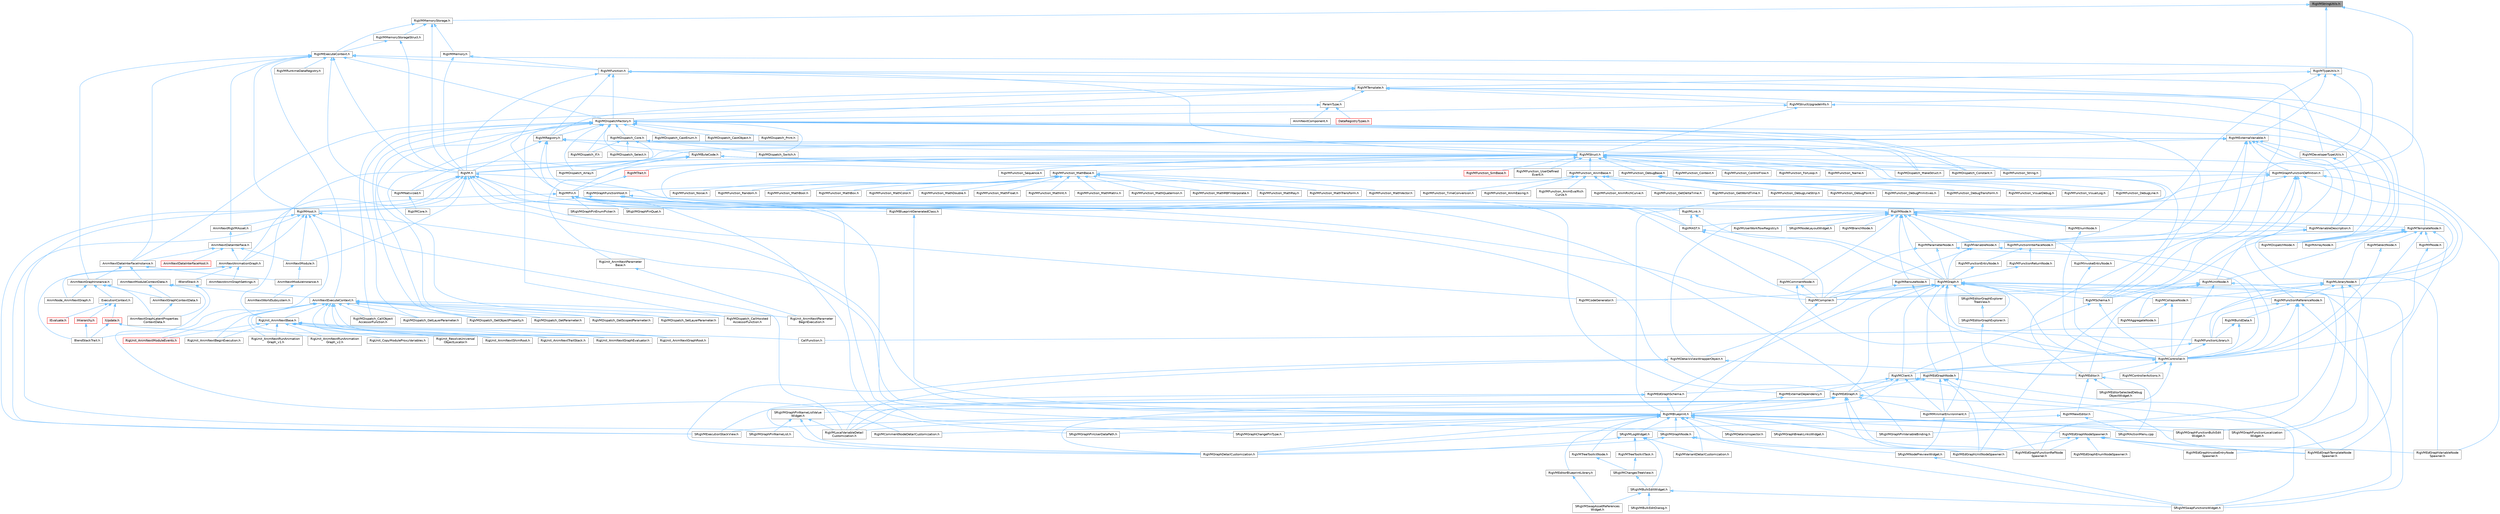 digraph "RigVMStringUtils.h"
{
 // INTERACTIVE_SVG=YES
 // LATEX_PDF_SIZE
  bgcolor="transparent";
  edge [fontname=Helvetica,fontsize=10,labelfontname=Helvetica,labelfontsize=10];
  node [fontname=Helvetica,fontsize=10,shape=box,height=0.2,width=0.4];
  Node1 [id="Node000001",label="RigVMStringUtils.h",height=0.2,width=0.4,color="gray40", fillcolor="grey60", style="filled", fontcolor="black",tooltip=" "];
  Node1 -> Node2 [id="edge1_Node000001_Node000002",dir="back",color="steelblue1",style="solid",tooltip=" "];
  Node2 [id="Node000002",label="RigVMGraphFunctionDefinition.h",height=0.2,width=0.4,color="grey40", fillcolor="white", style="filled",URL="$d1/db1/RigVMGraphFunctionDefinition_8h.html",tooltip=" "];
  Node2 -> Node3 [id="edge2_Node000002_Node000003",dir="back",color="steelblue1",style="solid",tooltip=" "];
  Node3 [id="Node000003",label="CallFunction.h",height=0.2,width=0.4,color="grey40", fillcolor="white", style="filled",URL="$d0/dcd/CallFunction_8h.html",tooltip=" "];
  Node2 -> Node4 [id="edge3_Node000002_Node000004",dir="back",color="steelblue1",style="solid",tooltip=" "];
  Node4 [id="Node000004",label="RigVMBlueprint.h",height=0.2,width=0.4,color="grey40", fillcolor="white", style="filled",URL="$df/d44/RigVMBlueprint_8h.html",tooltip=" "];
  Node4 -> Node5 [id="edge4_Node000004_Node000005",dir="back",color="steelblue1",style="solid",tooltip=" "];
  Node5 [id="Node000005",label="RigVMCommentNodeDetailCustomization.h",height=0.2,width=0.4,color="grey40", fillcolor="white", style="filled",URL="$de/ddb/RigVMCommentNodeDetailCustomization_8h.html",tooltip=" "];
  Node4 -> Node6 [id="edge5_Node000004_Node000006",dir="back",color="steelblue1",style="solid",tooltip=" "];
  Node6 [id="Node000006",label="RigVMEdGraphFunctionRefNode\lSpawner.h",height=0.2,width=0.4,color="grey40", fillcolor="white", style="filled",URL="$d3/d16/RigVMEdGraphFunctionRefNodeSpawner_8h.html",tooltip=" "];
  Node4 -> Node7 [id="edge6_Node000004_Node000007",dir="back",color="steelblue1",style="solid",tooltip=" "];
  Node7 [id="Node000007",label="RigVMEdGraphNodeSpawner.h",height=0.2,width=0.4,color="grey40", fillcolor="white", style="filled",URL="$d4/d8b/RigVMEdGraphNodeSpawner_8h.html",tooltip=" "];
  Node7 -> Node8 [id="edge7_Node000007_Node000008",dir="back",color="steelblue1",style="solid",tooltip=" "];
  Node8 [id="Node000008",label="RigVMEdGraphEnumNodeSpawner.h",height=0.2,width=0.4,color="grey40", fillcolor="white", style="filled",URL="$d3/dfd/RigVMEdGraphEnumNodeSpawner_8h.html",tooltip=" "];
  Node7 -> Node6 [id="edge8_Node000007_Node000006",dir="back",color="steelblue1",style="solid",tooltip=" "];
  Node7 -> Node9 [id="edge9_Node000007_Node000009",dir="back",color="steelblue1",style="solid",tooltip=" "];
  Node9 [id="Node000009",label="RigVMEdGraphInvokeEntryNode\lSpawner.h",height=0.2,width=0.4,color="grey40", fillcolor="white", style="filled",URL="$d9/de6/RigVMEdGraphInvokeEntryNodeSpawner_8h.html",tooltip=" "];
  Node7 -> Node10 [id="edge10_Node000007_Node000010",dir="back",color="steelblue1",style="solid",tooltip=" "];
  Node10 [id="Node000010",label="RigVMEdGraphTemplateNode\lSpawner.h",height=0.2,width=0.4,color="grey40", fillcolor="white", style="filled",URL="$d9/d6c/RigVMEdGraphTemplateNodeSpawner_8h.html",tooltip=" "];
  Node7 -> Node11 [id="edge11_Node000007_Node000011",dir="back",color="steelblue1",style="solid",tooltip=" "];
  Node11 [id="Node000011",label="RigVMEdGraphUnitNodeSpawner.h",height=0.2,width=0.4,color="grey40", fillcolor="white", style="filled",URL="$d3/d6b/RigVMEdGraphUnitNodeSpawner_8h.html",tooltip=" "];
  Node7 -> Node12 [id="edge12_Node000007_Node000012",dir="back",color="steelblue1",style="solid",tooltip=" "];
  Node12 [id="Node000012",label="RigVMEdGraphVariableNode\lSpawner.h",height=0.2,width=0.4,color="grey40", fillcolor="white", style="filled",URL="$d0/d83/RigVMEdGraphVariableNodeSpawner_8h.html",tooltip=" "];
  Node4 -> Node11 [id="edge13_Node000004_Node000011",dir="back",color="steelblue1",style="solid",tooltip=" "];
  Node4 -> Node13 [id="edge14_Node000004_Node000013",dir="back",color="steelblue1",style="solid",tooltip=" "];
  Node13 [id="Node000013",label="RigVMEditorBlueprintLibrary.h",height=0.2,width=0.4,color="grey40", fillcolor="white", style="filled",URL="$d9/d31/RigVMEditorBlueprintLibrary_8h.html",tooltip=" "];
  Node13 -> Node14 [id="edge15_Node000013_Node000014",dir="back",color="steelblue1",style="solid",tooltip=" "];
  Node14 [id="Node000014",label="SRigVMSwapAssetReferences\lWidget.h",height=0.2,width=0.4,color="grey40", fillcolor="white", style="filled",URL="$db/d3f/SRigVMSwapAssetReferencesWidget_8h.html",tooltip=" "];
  Node4 -> Node15 [id="edge16_Node000004_Node000015",dir="back",color="steelblue1",style="solid",tooltip=" "];
  Node15 [id="Node000015",label="RigVMGraphDetailCustomization.h",height=0.2,width=0.4,color="grey40", fillcolor="white", style="filled",URL="$da/d8c/RigVMGraphDetailCustomization_8h.html",tooltip=" "];
  Node4 -> Node16 [id="edge17_Node000004_Node000016",dir="back",color="steelblue1",style="solid",tooltip=" "];
  Node16 [id="Node000016",label="RigVMLocalVariableDetail\lCustomization.h",height=0.2,width=0.4,color="grey40", fillcolor="white", style="filled",URL="$de/de8/RigVMLocalVariableDetailCustomization_8h.html",tooltip=" "];
  Node4 -> Node17 [id="edge18_Node000004_Node000017",dir="back",color="steelblue1",style="solid",tooltip=" "];
  Node17 [id="Node000017",label="RigVMTreeToolkitNode.h",height=0.2,width=0.4,color="grey40", fillcolor="white", style="filled",URL="$dc/d84/RigVMTreeToolkitNode_8h.html",tooltip=" "];
  Node17 -> Node18 [id="edge19_Node000017_Node000018",dir="back",color="steelblue1",style="solid",tooltip=" "];
  Node18 [id="Node000018",label="SRigVMChangesTreeView.h",height=0.2,width=0.4,color="grey40", fillcolor="white", style="filled",URL="$dd/d83/SRigVMChangesTreeView_8h.html",tooltip=" "];
  Node18 -> Node19 [id="edge20_Node000018_Node000019",dir="back",color="steelblue1",style="solid",tooltip=" "];
  Node19 [id="Node000019",label="SRigVMBulkEditWidget.h",height=0.2,width=0.4,color="grey40", fillcolor="white", style="filled",URL="$d7/dab/SRigVMBulkEditWidget_8h.html",tooltip=" "];
  Node19 -> Node20 [id="edge21_Node000019_Node000020",dir="back",color="steelblue1",style="solid",tooltip=" "];
  Node20 [id="Node000020",label="SRigVMBulkEditDialog.h",height=0.2,width=0.4,color="grey40", fillcolor="white", style="filled",URL="$dd/d89/SRigVMBulkEditDialog_8h.html",tooltip=" "];
  Node19 -> Node14 [id="edge22_Node000019_Node000014",dir="back",color="steelblue1",style="solid",tooltip=" "];
  Node19 -> Node21 [id="edge23_Node000019_Node000021",dir="back",color="steelblue1",style="solid",tooltip=" "];
  Node21 [id="Node000021",label="SRigVMSwapFunctionsWidget.h",height=0.2,width=0.4,color="grey40", fillcolor="white", style="filled",URL="$d0/da2/SRigVMSwapFunctionsWidget_8h.html",tooltip=" "];
  Node4 -> Node22 [id="edge24_Node000004_Node000022",dir="back",color="steelblue1",style="solid",tooltip=" "];
  Node22 [id="Node000022",label="RigVMVariantDetailCustomization.h",height=0.2,width=0.4,color="grey40", fillcolor="white", style="filled",URL="$d2/db8/RigVMVariantDetailCustomization_8h.html",tooltip=" "];
  Node4 -> Node23 [id="edge25_Node000004_Node000023",dir="back",color="steelblue1",style="solid",tooltip=" "];
  Node23 [id="Node000023",label="SRigVMActionMenu.cpp",height=0.2,width=0.4,color="grey40", fillcolor="white", style="filled",URL="$dc/d4c/SRigVMActionMenu_8cpp.html",tooltip=" "];
  Node4 -> Node24 [id="edge26_Node000004_Node000024",dir="back",color="steelblue1",style="solid",tooltip=" "];
  Node24 [id="Node000024",label="SRigVMDetailsInspector.h",height=0.2,width=0.4,color="grey40", fillcolor="white", style="filled",URL="$df/dfb/SRigVMDetailsInspector_8h.html",tooltip=" "];
  Node4 -> Node25 [id="edge27_Node000004_Node000025",dir="back",color="steelblue1",style="solid",tooltip=" "];
  Node25 [id="Node000025",label="SRigVMExecutionStackView.h",height=0.2,width=0.4,color="grey40", fillcolor="white", style="filled",URL="$d9/d2b/SRigVMExecutionStackView_8h.html",tooltip=" "];
  Node4 -> Node26 [id="edge28_Node000004_Node000026",dir="back",color="steelblue1",style="solid",tooltip=" "];
  Node26 [id="Node000026",label="SRigVMGraphBreakLinksWidget.h",height=0.2,width=0.4,color="grey40", fillcolor="white", style="filled",URL="$d8/d4a/SRigVMGraphBreakLinksWidget_8h.html",tooltip=" "];
  Node4 -> Node27 [id="edge29_Node000004_Node000027",dir="back",color="steelblue1",style="solid",tooltip=" "];
  Node27 [id="Node000027",label="SRigVMGraphChangePinType.h",height=0.2,width=0.4,color="grey40", fillcolor="white", style="filled",URL="$d4/da7/SRigVMGraphChangePinType_8h.html",tooltip=" "];
  Node4 -> Node28 [id="edge30_Node000004_Node000028",dir="back",color="steelblue1",style="solid",tooltip=" "];
  Node28 [id="Node000028",label="SRigVMGraphFunctionBulkEdit\lWidget.h",height=0.2,width=0.4,color="grey40", fillcolor="white", style="filled",URL="$db/dbf/SRigVMGraphFunctionBulkEditWidget_8h.html",tooltip=" "];
  Node4 -> Node29 [id="edge31_Node000004_Node000029",dir="back",color="steelblue1",style="solid",tooltip=" "];
  Node29 [id="Node000029",label="SRigVMGraphFunctionLocalization\lWidget.h",height=0.2,width=0.4,color="grey40", fillcolor="white", style="filled",URL="$dd/d59/SRigVMGraphFunctionLocalizationWidget_8h.html",tooltip=" "];
  Node4 -> Node30 [id="edge32_Node000004_Node000030",dir="back",color="steelblue1",style="solid",tooltip=" "];
  Node30 [id="Node000030",label="SRigVMGraphNode.h",height=0.2,width=0.4,color="grey40", fillcolor="white", style="filled",URL="$d0/d1e/SRigVMGraphNode_8h.html",tooltip=" "];
  Node30 -> Node15 [id="edge33_Node000030_Node000015",dir="back",color="steelblue1",style="solid",tooltip=" "];
  Node30 -> Node31 [id="edge34_Node000030_Node000031",dir="back",color="steelblue1",style="solid",tooltip=" "];
  Node31 [id="Node000031",label="SRigVMNodePreviewWidget.h",height=0.2,width=0.4,color="grey40", fillcolor="white", style="filled",URL="$d5/d72/SRigVMNodePreviewWidget_8h.html",tooltip=" "];
  Node31 -> Node21 [id="edge35_Node000031_Node000021",dir="back",color="steelblue1",style="solid",tooltip=" "];
  Node30 -> Node21 [id="edge36_Node000030_Node000021",dir="back",color="steelblue1",style="solid",tooltip=" "];
  Node4 -> Node32 [id="edge37_Node000004_Node000032",dir="back",color="steelblue1",style="solid",tooltip=" "];
  Node32 [id="Node000032",label="SRigVMGraphPinUserDataPath.h",height=0.2,width=0.4,color="grey40", fillcolor="white", style="filled",URL="$d5/d31/SRigVMGraphPinUserDataPath_8h.html",tooltip=" "];
  Node4 -> Node33 [id="edge38_Node000004_Node000033",dir="back",color="steelblue1",style="solid",tooltip=" "];
  Node33 [id="Node000033",label="SRigVMGraphPinVariableBinding.h",height=0.2,width=0.4,color="grey40", fillcolor="white", style="filled",URL="$db/dca/SRigVMGraphPinVariableBinding_8h.html",tooltip=" "];
  Node4 -> Node34 [id="edge39_Node000004_Node000034",dir="back",color="steelblue1",style="solid",tooltip=" "];
  Node34 [id="Node000034",label="SRigVMLogWidget.h",height=0.2,width=0.4,color="grey40", fillcolor="white", style="filled",URL="$d9/dab/SRigVMLogWidget_8h.html",tooltip=" "];
  Node34 -> Node15 [id="edge40_Node000034_Node000015",dir="back",color="steelblue1",style="solid",tooltip=" "];
  Node34 -> Node35 [id="edge41_Node000034_Node000035",dir="back",color="steelblue1",style="solid",tooltip=" "];
  Node35 [id="Node000035",label="RigVMTreeToolkitTask.h",height=0.2,width=0.4,color="grey40", fillcolor="white", style="filled",URL="$d1/dd5/RigVMTreeToolkitTask_8h.html",tooltip=" "];
  Node35 -> Node18 [id="edge42_Node000035_Node000018",dir="back",color="steelblue1",style="solid",tooltip=" "];
  Node34 -> Node22 [id="edge43_Node000034_Node000022",dir="back",color="steelblue1",style="solid",tooltip=" "];
  Node34 -> Node19 [id="edge44_Node000034_Node000019",dir="back",color="steelblue1",style="solid",tooltip=" "];
  Node2 -> Node36 [id="edge45_Node000002_Node000036",dir="back",color="steelblue1",style="solid",tooltip=" "];
  Node36 [id="Node000036",label="RigVMEditor.h",height=0.2,width=0.4,color="grey40", fillcolor="white", style="filled",URL="$d3/d13/RigVMEditor_8h.html",tooltip=" "];
  Node36 -> Node37 [id="edge46_Node000036_Node000037",dir="back",color="steelblue1",style="solid",tooltip=" "];
  Node37 [id="Node000037",label="RigVMNewEditor.h",height=0.2,width=0.4,color="grey40", fillcolor="white", style="filled",URL="$df/dd1/RigVMNewEditor_8h.html",tooltip=" "];
  Node37 -> Node15 [id="edge47_Node000037_Node000015",dir="back",color="steelblue1",style="solid",tooltip=" "];
  Node37 -> Node23 [id="edge48_Node000037_Node000023",dir="back",color="steelblue1",style="solid",tooltip=" "];
  Node36 -> Node23 [id="edge49_Node000036_Node000023",dir="back",color="steelblue1",style="solid",tooltip=" "];
  Node36 -> Node38 [id="edge50_Node000036_Node000038",dir="back",color="steelblue1",style="solid",tooltip=" "];
  Node38 [id="Node000038",label="SRigVMEditorSelectedDebug\lObjectWidget.h",height=0.2,width=0.4,color="grey40", fillcolor="white", style="filled",URL="$d9/dcd/SRigVMEditorSelectedDebugObjectWidget_8h.html",tooltip=" "];
  Node2 -> Node39 [id="edge51_Node000002_Node000039",dir="back",color="steelblue1",style="solid",tooltip=" "];
  Node39 [id="Node000039",label="RigVMFunctionReferenceNode.h",height=0.2,width=0.4,color="grey40", fillcolor="white", style="filled",URL="$d8/dae/RigVMFunctionReferenceNode_8h.html",tooltip=" "];
  Node39 -> Node40 [id="edge52_Node000039_Node000040",dir="back",color="steelblue1",style="solid",tooltip=" "];
  Node40 [id="Node000040",label="RigVMBuildData.h",height=0.2,width=0.4,color="grey40", fillcolor="white", style="filled",URL="$df/d5a/RigVMBuildData_8h.html",tooltip=" "];
  Node40 -> Node41 [id="edge53_Node000040_Node000041",dir="back",color="steelblue1",style="solid",tooltip=" "];
  Node41 [id="Node000041",label="RigVMController.h",height=0.2,width=0.4,color="grey40", fillcolor="white", style="filled",URL="$da/d1e/RigVMController_8h.html",tooltip=" "];
  Node41 -> Node42 [id="edge54_Node000041_Node000042",dir="back",color="steelblue1",style="solid",tooltip=" "];
  Node42 [id="Node000042",label="RigVMClient.h",height=0.2,width=0.4,color="grey40", fillcolor="white", style="filled",URL="$db/d93/RigVMClient_8h.html",tooltip=" "];
  Node42 -> Node4 [id="edge55_Node000042_Node000004",dir="back",color="steelblue1",style="solid",tooltip=" "];
  Node42 -> Node43 [id="edge56_Node000042_Node000043",dir="back",color="steelblue1",style="solid",tooltip=" "];
  Node43 [id="Node000043",label="RigVMEdGraph.h",height=0.2,width=0.4,color="grey40", fillcolor="white", style="filled",URL="$d9/d8c/RigVMEdGraph_8h.html",tooltip=" "];
  Node43 -> Node4 [id="edge57_Node000043_Node000004",dir="back",color="steelblue1",style="solid",tooltip=" "];
  Node43 -> Node6 [id="edge58_Node000043_Node000006",dir="back",color="steelblue1",style="solid",tooltip=" "];
  Node43 -> Node10 [id="edge59_Node000043_Node000010",dir="back",color="steelblue1",style="solid",tooltip=" "];
  Node43 -> Node11 [id="edge60_Node000043_Node000011",dir="back",color="steelblue1",style="solid",tooltip=" "];
  Node43 -> Node15 [id="edge61_Node000043_Node000015",dir="back",color="steelblue1",style="solid",tooltip=" "];
  Node43 -> Node16 [id="edge62_Node000043_Node000016",dir="back",color="steelblue1",style="solid",tooltip=" "];
  Node43 -> Node44 [id="edge63_Node000043_Node000044",dir="back",color="steelblue1",style="solid",tooltip=" "];
  Node44 [id="Node000044",label="RigVMMinimalEnvironment.h",height=0.2,width=0.4,color="grey40", fillcolor="white", style="filled",URL="$d4/d4a/RigVMMinimalEnvironment_8h.html",tooltip=" "];
  Node44 -> Node31 [id="edge64_Node000044_Node000031",dir="back",color="steelblue1",style="solid",tooltip=" "];
  Node43 -> Node25 [id="edge65_Node000043_Node000025",dir="back",color="steelblue1",style="solid",tooltip=" "];
  Node43 -> Node45 [id="edge66_Node000043_Node000045",dir="back",color="steelblue1",style="solid",tooltip=" "];
  Node45 [id="Node000045",label="SRigVMGraphPinNameListValue\lWidget.h",height=0.2,width=0.4,color="grey40", fillcolor="white", style="filled",URL="$dc/dac/SRigVMGraphPinNameListValueWidget_8h.html",tooltip=" "];
  Node45 -> Node15 [id="edge67_Node000045_Node000015",dir="back",color="steelblue1",style="solid",tooltip=" "];
  Node45 -> Node16 [id="edge68_Node000045_Node000016",dir="back",color="steelblue1",style="solid",tooltip=" "];
  Node45 -> Node46 [id="edge69_Node000045_Node000046",dir="back",color="steelblue1",style="solid",tooltip=" "];
  Node46 [id="Node000046",label="SRigVMGraphPinNameList.h",height=0.2,width=0.4,color="grey40", fillcolor="white", style="filled",URL="$d7/dfc/SRigVMGraphPinNameList_8h.html",tooltip=" "];
  Node42 -> Node47 [id="edge70_Node000042_Node000047",dir="back",color="steelblue1",style="solid",tooltip=" "];
  Node47 [id="Node000047",label="RigVMExternalDependency.h",height=0.2,width=0.4,color="grey40", fillcolor="white", style="filled",URL="$d2/d83/RigVMExternalDependency_8h.html",tooltip=" "];
  Node47 -> Node4 [id="edge71_Node000047_Node000004",dir="back",color="steelblue1",style="solid",tooltip=" "];
  Node42 -> Node44 [id="edge72_Node000042_Node000044",dir="back",color="steelblue1",style="solid",tooltip=" "];
  Node42 -> Node21 [id="edge73_Node000042_Node000021",dir="back",color="steelblue1",style="solid",tooltip=" "];
  Node41 -> Node48 [id="edge74_Node000041_Node000048",dir="back",color="steelblue1",style="solid",tooltip=" "];
  Node48 [id="Node000048",label="RigVMControllerActions.h",height=0.2,width=0.4,color="grey40", fillcolor="white", style="filled",URL="$d3/dc4/RigVMControllerActions_8h.html",tooltip=" "];
  Node41 -> Node36 [id="edge75_Node000041_Node000036",dir="back",color="steelblue1",style="solid",tooltip=" "];
  Node41 -> Node44 [id="edge76_Node000041_Node000044",dir="back",color="steelblue1",style="solid",tooltip=" "];
  Node40 -> Node49 [id="edge77_Node000040_Node000049",dir="back",color="steelblue1",style="solid",tooltip=" "];
  Node49 [id="Node000049",label="RigVMFunctionLibrary.h",height=0.2,width=0.4,color="grey40", fillcolor="white", style="filled",URL="$da/d39/RigVMFunctionLibrary_8h.html",tooltip=" "];
  Node49 -> Node42 [id="edge78_Node000049_Node000042",dir="back",color="steelblue1",style="solid",tooltip=" "];
  Node49 -> Node41 [id="edge79_Node000049_Node000041",dir="back",color="steelblue1",style="solid",tooltip=" "];
  Node39 -> Node41 [id="edge80_Node000039_Node000041",dir="back",color="steelblue1",style="solid",tooltip=" "];
  Node39 -> Node49 [id="edge81_Node000039_Node000049",dir="back",color="steelblue1",style="solid",tooltip=" "];
  Node39 -> Node33 [id="edge82_Node000039_Node000033",dir="back",color="steelblue1",style="solid",tooltip=" "];
  Node39 -> Node21 [id="edge83_Node000039_Node000021",dir="back",color="steelblue1",style="solid",tooltip=" "];
  Node2 -> Node50 [id="edge84_Node000002_Node000050",dir="back",color="steelblue1",style="solid",tooltip=" "];
  Node50 [id="Node000050",label="RigVMGraphFunctionHost.h",height=0.2,width=0.4,color="grey40", fillcolor="white", style="filled",URL="$d9/dd3/RigVMGraphFunctionHost_8h.html",tooltip=" "];
  Node50 -> Node51 [id="edge85_Node000050_Node000051",dir="back",color="steelblue1",style="solid",tooltip=" "];
  Node51 [id="Node000051",label="RigVMBlueprintGeneratedClass.h",height=0.2,width=0.4,color="grey40", fillcolor="white", style="filled",URL="$d4/dec/RigVMBlueprintGeneratedClass_8h.html",tooltip=" "];
  Node51 -> Node4 [id="edge86_Node000051_Node000004",dir="back",color="steelblue1",style="solid",tooltip=" "];
  Node50 -> Node47 [id="edge87_Node000050_Node000047",dir="back",color="steelblue1",style="solid",tooltip=" "];
  Node50 -> Node52 [id="edge88_Node000050_Node000052",dir="back",color="steelblue1",style="solid",tooltip=" "];
  Node52 [id="Node000052",label="RigVMHost.h",height=0.2,width=0.4,color="grey40", fillcolor="white", style="filled",URL="$d5/d04/RigVMHost_8h.html",tooltip=" "];
  Node52 -> Node53 [id="edge89_Node000052_Node000053",dir="back",color="steelblue1",style="solid",tooltip=" "];
  Node53 [id="Node000053",label="AnimNextAnimationGraph.h",height=0.2,width=0.4,color="grey40", fillcolor="white", style="filled",URL="$d4/dc3/AnimNextAnimationGraph_8h.html",tooltip=" "];
  Node53 -> Node54 [id="edge90_Node000053_Node000054",dir="back",color="steelblue1",style="solid",tooltip=" "];
  Node54 [id="Node000054",label="AnimNextAnimGraphSettings.h",height=0.2,width=0.4,color="grey40", fillcolor="white", style="filled",URL="$d9/da8/AnimNextAnimGraphSettings_8h.html",tooltip=" "];
  Node53 -> Node55 [id="edge91_Node000053_Node000055",dir="back",color="steelblue1",style="solid",tooltip=" "];
  Node55 [id="Node000055",label="AnimNode_AnimNextGraph.h",height=0.2,width=0.4,color="grey40", fillcolor="white", style="filled",URL="$d5/d20/AnimNode__AnimNextGraph_8h.html",tooltip=" "];
  Node53 -> Node56 [id="edge92_Node000053_Node000056",dir="back",color="steelblue1",style="solid",tooltip=" "];
  Node56 [id="Node000056",label="BlendStackTrait.h",height=0.2,width=0.4,color="grey40", fillcolor="white", style="filled",URL="$dd/dc9/BlendStackTrait_8h.html",tooltip=" "];
  Node53 -> Node57 [id="edge93_Node000053_Node000057",dir="back",color="steelblue1",style="solid",tooltip=" "];
  Node57 [id="Node000057",label="IBlendStack.h",height=0.2,width=0.4,color="grey40", fillcolor="white", style="filled",URL="$df/d73/IBlendStack_8h.html",tooltip=" "];
  Node57 -> Node56 [id="edge94_Node000057_Node000056",dir="back",color="steelblue1",style="solid",tooltip=" "];
  Node52 -> Node58 [id="edge95_Node000052_Node000058",dir="back",color="steelblue1",style="solid",tooltip=" "];
  Node58 [id="Node000058",label="AnimNextModule.h",height=0.2,width=0.4,color="grey40", fillcolor="white", style="filled",URL="$d1/dac/AnimNextModule_8h.html",tooltip=" "];
  Node58 -> Node59 [id="edge96_Node000058_Node000059",dir="back",color="steelblue1",style="solid",tooltip=" "];
  Node59 [id="Node000059",label="AnimNextModuleInstance.h",height=0.2,width=0.4,color="grey40", fillcolor="white", style="filled",URL="$d7/dbe/AnimNextModuleInstance_8h.html",tooltip=" "];
  Node59 -> Node60 [id="edge97_Node000059_Node000060",dir="back",color="steelblue1",style="solid",tooltip=" "];
  Node60 [id="Node000060",label="AnimNextWorldSubsystem.h",height=0.2,width=0.4,color="grey40", fillcolor="white", style="filled",URL="$df/d2f/AnimNextWorldSubsystem_8h.html",tooltip=" "];
  Node52 -> Node61 [id="edge98_Node000052_Node000061",dir="back",color="steelblue1",style="solid",tooltip=" "];
  Node61 [id="Node000061",label="AnimNextRigVMAsset.h",height=0.2,width=0.4,color="grey40", fillcolor="white", style="filled",URL="$d8/d0c/AnimNextRigVMAsset_8h.html",tooltip=" "];
  Node61 -> Node62 [id="edge99_Node000061_Node000062",dir="back",color="steelblue1",style="solid",tooltip=" "];
  Node62 [id="Node000062",label="AnimNextDataInterface.h",height=0.2,width=0.4,color="grey40", fillcolor="white", style="filled",URL="$d6/d96/AnimNextDataInterface_8h.html",tooltip=" "];
  Node62 -> Node53 [id="edge100_Node000062_Node000053",dir="back",color="steelblue1",style="solid",tooltip=" "];
  Node62 -> Node63 [id="edge101_Node000062_Node000063",dir="back",color="steelblue1",style="solid",tooltip=" "];
  Node63 [id="Node000063",label="AnimNextDataInterfaceHost.h",height=0.2,width=0.4,color="red", fillcolor="#FFF0F0", style="filled",URL="$d8/d6b/AnimNextDataInterfaceHost_8h.html",tooltip=" "];
  Node62 -> Node66 [id="edge102_Node000062_Node000066",dir="back",color="steelblue1",style="solid",tooltip=" "];
  Node66 [id="Node000066",label="AnimNextDataInterfaceInstance.h",height=0.2,width=0.4,color="grey40", fillcolor="white", style="filled",URL="$d4/dc0/AnimNextDataInterfaceInstance_8h.html",tooltip=" "];
  Node66 -> Node67 [id="edge103_Node000066_Node000067",dir="back",color="steelblue1",style="solid",tooltip=" "];
  Node67 [id="Node000067",label="AnimNextGraphInstance.h",height=0.2,width=0.4,color="grey40", fillcolor="white", style="filled",URL="$df/d5e/AnimNextGraphInstance_8h.html",tooltip=" "];
  Node67 -> Node68 [id="edge104_Node000067_Node000068",dir="back",color="steelblue1",style="solid",tooltip=" "];
  Node68 [id="Node000068",label="AnimNextGraphContextData.h",height=0.2,width=0.4,color="grey40", fillcolor="white", style="filled",URL="$d6/d0a/AnimNextGraphContextData_8h.html",tooltip=" "];
  Node68 -> Node69 [id="edge105_Node000068_Node000069",dir="back",color="steelblue1",style="solid",tooltip=" "];
  Node69 [id="Node000069",label="AnimNextGraphLatentProperties\lContextData.h",height=0.2,width=0.4,color="grey40", fillcolor="white", style="filled",URL="$da/d49/AnimNextGraphLatentPropertiesContextData_8h.html",tooltip=" "];
  Node67 -> Node69 [id="edge106_Node000067_Node000069",dir="back",color="steelblue1",style="solid",tooltip=" "];
  Node67 -> Node55 [id="edge107_Node000067_Node000055",dir="back",color="steelblue1",style="solid",tooltip=" "];
  Node67 -> Node70 [id="edge108_Node000067_Node000070",dir="back",color="steelblue1",style="solid",tooltip=" "];
  Node70 [id="Node000070",label="ExecutionContext.h",height=0.2,width=0.4,color="grey40", fillcolor="white", style="filled",URL="$d2/da1/ExecutionContext_8h.html",tooltip=" "];
  Node70 -> Node71 [id="edge109_Node000070_Node000071",dir="back",color="steelblue1",style="solid",tooltip=" "];
  Node71 [id="Node000071",label="IEvaluate.h",height=0.2,width=0.4,color="red", fillcolor="#FFF0F0", style="filled",URL="$d8/d35/IEvaluate_8h.html",tooltip=" "];
  Node70 -> Node76 [id="edge110_Node000070_Node000076",dir="back",color="steelblue1",style="solid",tooltip=" "];
  Node76 [id="Node000076",label="IHierarchy.h",height=0.2,width=0.4,color="red", fillcolor="#FFF0F0", style="filled",URL="$d6/d76/IHierarchy_8h.html",tooltip=" "];
  Node76 -> Node56 [id="edge111_Node000076_Node000056",dir="back",color="steelblue1",style="solid",tooltip=" "];
  Node70 -> Node77 [id="edge112_Node000070_Node000077",dir="back",color="steelblue1",style="solid",tooltip=" "];
  Node77 [id="Node000077",label="IUpdate.h",height=0.2,width=0.4,color="red", fillcolor="#FFF0F0", style="filled",URL="$d9/d18/IUpdate_8h.html",tooltip=" "];
  Node77 -> Node56 [id="edge113_Node000077_Node000056",dir="back",color="steelblue1",style="solid",tooltip=" "];
  Node77 -> Node3 [id="edge114_Node000077_Node000003",dir="back",color="steelblue1",style="solid",tooltip=" "];
  Node66 -> Node78 [id="edge115_Node000066_Node000078",dir="back",color="steelblue1",style="solid",tooltip=" "];
  Node78 [id="Node000078",label="AnimNextModuleContextData.h",height=0.2,width=0.4,color="grey40", fillcolor="white", style="filled",URL="$d8/d3c/AnimNextModuleContextData_8h.html",tooltip=" "];
  Node78 -> Node79 [id="edge116_Node000078_Node000079",dir="back",color="steelblue1",style="solid",tooltip=" "];
  Node79 [id="Node000079",label="AnimNextExecuteContext.h",height=0.2,width=0.4,color="grey40", fillcolor="white", style="filled",URL="$de/da5/AnimNextExecuteContext_8h.html",tooltip=" "];
  Node79 -> Node80 [id="edge117_Node000079_Node000080",dir="back",color="steelblue1",style="solid",tooltip=" "];
  Node80 [id="Node000080",label="RigUnit_AnimNextBase.h",height=0.2,width=0.4,color="grey40", fillcolor="white", style="filled",URL="$df/d32/RigUnit__AnimNextBase_8h.html",tooltip=" "];
  Node80 -> Node81 [id="edge118_Node000080_Node000081",dir="back",color="steelblue1",style="solid",tooltip=" "];
  Node81 [id="Node000081",label="RigUnit_AnimNextBeginExecution.h",height=0.2,width=0.4,color="grey40", fillcolor="white", style="filled",URL="$df/d5a/RigUnit__AnimNextBeginExecution_8h.html",tooltip=" "];
  Node80 -> Node82 [id="edge119_Node000080_Node000082",dir="back",color="steelblue1",style="solid",tooltip=" "];
  Node82 [id="Node000082",label="RigUnit_AnimNextGraphEvaluator.h",height=0.2,width=0.4,color="grey40", fillcolor="white", style="filled",URL="$db/dea/RigUnit__AnimNextGraphEvaluator_8h.html",tooltip=" "];
  Node80 -> Node83 [id="edge120_Node000080_Node000083",dir="back",color="steelblue1",style="solid",tooltip=" "];
  Node83 [id="Node000083",label="RigUnit_AnimNextGraphRoot.h",height=0.2,width=0.4,color="grey40", fillcolor="white", style="filled",URL="$db/db2/RigUnit__AnimNextGraphRoot_8h.html",tooltip=" "];
  Node80 -> Node84 [id="edge121_Node000080_Node000084",dir="back",color="steelblue1",style="solid",tooltip=" "];
  Node84 [id="Node000084",label="RigUnit_AnimNextModuleEvents.h",height=0.2,width=0.4,color="red", fillcolor="#FFF0F0", style="filled",URL="$db/d6a/RigUnit__AnimNextModuleEvents_8h.html",tooltip=" "];
  Node80 -> Node86 [id="edge122_Node000080_Node000086",dir="back",color="steelblue1",style="solid",tooltip=" "];
  Node86 [id="Node000086",label="RigUnit_AnimNextRunAnimation\lGraph_v1.h",height=0.2,width=0.4,color="grey40", fillcolor="white", style="filled",URL="$d1/df7/RigUnit__AnimNextRunAnimationGraph__v1_8h.html",tooltip=" "];
  Node80 -> Node87 [id="edge123_Node000080_Node000087",dir="back",color="steelblue1",style="solid",tooltip=" "];
  Node87 [id="Node000087",label="RigUnit_AnimNextRunAnimation\lGraph_v2.h",height=0.2,width=0.4,color="grey40", fillcolor="white", style="filled",URL="$d6/d84/RigUnit__AnimNextRunAnimationGraph__v2_8h.html",tooltip=" "];
  Node80 -> Node88 [id="edge124_Node000080_Node000088",dir="back",color="steelblue1",style="solid",tooltip=" "];
  Node88 [id="Node000088",label="RigUnit_AnimNextShimRoot.h",height=0.2,width=0.4,color="grey40", fillcolor="white", style="filled",URL="$de/d67/RigUnit__AnimNextShimRoot_8h.html",tooltip=" "];
  Node80 -> Node89 [id="edge125_Node000080_Node000089",dir="back",color="steelblue1",style="solid",tooltip=" "];
  Node89 [id="Node000089",label="RigUnit_AnimNextTraitStack.h",height=0.2,width=0.4,color="grey40", fillcolor="white", style="filled",URL="$d0/d14/RigUnit__AnimNextTraitStack_8h.html",tooltip=" "];
  Node80 -> Node90 [id="edge126_Node000080_Node000090",dir="back",color="steelblue1",style="solid",tooltip=" "];
  Node90 [id="Node000090",label="RigUnit_CopyModuleProxyVariables.h",height=0.2,width=0.4,color="grey40", fillcolor="white", style="filled",URL="$d8/d2f/RigUnit__CopyModuleProxyVariables_8h.html",tooltip=" "];
  Node80 -> Node91 [id="edge127_Node000080_Node000091",dir="back",color="steelblue1",style="solid",tooltip=" "];
  Node91 [id="Node000091",label="RigUnit_ResolveUniversal\lObjectLocator.h",height=0.2,width=0.4,color="grey40", fillcolor="white", style="filled",URL="$d2/d10/RigUnit__ResolveUniversalObjectLocator_8h.html",tooltip=" "];
  Node79 -> Node81 [id="edge128_Node000079_Node000081",dir="back",color="steelblue1",style="solid",tooltip=" "];
  Node79 -> Node82 [id="edge129_Node000079_Node000082",dir="back",color="steelblue1",style="solid",tooltip=" "];
  Node79 -> Node83 [id="edge130_Node000079_Node000083",dir="back",color="steelblue1",style="solid",tooltip=" "];
  Node79 -> Node84 [id="edge131_Node000079_Node000084",dir="back",color="steelblue1",style="solid",tooltip=" "];
  Node79 -> Node92 [id="edge132_Node000079_Node000092",dir="back",color="steelblue1",style="solid",tooltip=" "];
  Node92 [id="Node000092",label="RigUnit_AnimNextParameter\lBeginExecution.h",height=0.2,width=0.4,color="grey40", fillcolor="white", style="filled",URL="$df/d50/RigUnit__AnimNextParameterBeginExecution_8h.html",tooltip=" "];
  Node79 -> Node86 [id="edge133_Node000079_Node000086",dir="back",color="steelblue1",style="solid",tooltip=" "];
  Node79 -> Node87 [id="edge134_Node000079_Node000087",dir="back",color="steelblue1",style="solid",tooltip=" "];
  Node79 -> Node88 [id="edge135_Node000079_Node000088",dir="back",color="steelblue1",style="solid",tooltip=" "];
  Node79 -> Node89 [id="edge136_Node000079_Node000089",dir="back",color="steelblue1",style="solid",tooltip=" "];
  Node79 -> Node93 [id="edge137_Node000079_Node000093",dir="back",color="steelblue1",style="solid",tooltip=" "];
  Node93 [id="Node000093",label="RigVMDispatch_CallHoisted\lAccessorFunction.h",height=0.2,width=0.4,color="grey40", fillcolor="white", style="filled",URL="$d1/d9e/RigVMDispatch__CallHoistedAccessorFunction_8h.html",tooltip=" "];
  Node79 -> Node94 [id="edge138_Node000079_Node000094",dir="back",color="steelblue1",style="solid",tooltip=" "];
  Node94 [id="Node000094",label="RigVMDispatch_CallObject\lAccessorFunction.h",height=0.2,width=0.4,color="grey40", fillcolor="white", style="filled",URL="$de/da6/RigVMDispatch__CallObjectAccessorFunction_8h.html",tooltip=" "];
  Node79 -> Node95 [id="edge139_Node000079_Node000095",dir="back",color="steelblue1",style="solid",tooltip=" "];
  Node95 [id="Node000095",label="RigVMDispatch_GetLayerParameter.h",height=0.2,width=0.4,color="grey40", fillcolor="white", style="filled",URL="$d1/dad/RigVMDispatch__GetLayerParameter_8h.html",tooltip=" "];
  Node79 -> Node96 [id="edge140_Node000079_Node000096",dir="back",color="steelblue1",style="solid",tooltip=" "];
  Node96 [id="Node000096",label="RigVMDispatch_GetObjectProperty.h",height=0.2,width=0.4,color="grey40", fillcolor="white", style="filled",URL="$d3/d6d/RigVMDispatch__GetObjectProperty_8h.html",tooltip=" "];
  Node79 -> Node97 [id="edge141_Node000079_Node000097",dir="back",color="steelblue1",style="solid",tooltip=" "];
  Node97 [id="Node000097",label="RigVMDispatch_GetParameter.h",height=0.2,width=0.4,color="grey40", fillcolor="white", style="filled",URL="$dd/d34/RigVMDispatch__GetParameter_8h.html",tooltip=" "];
  Node79 -> Node98 [id="edge142_Node000079_Node000098",dir="back",color="steelblue1",style="solid",tooltip=" "];
  Node98 [id="Node000098",label="RigVMDispatch_GetScopedParameter.h",height=0.2,width=0.4,color="grey40", fillcolor="white", style="filled",URL="$d0/dc7/RigVMDispatch__GetScopedParameter_8h.html",tooltip=" "];
  Node79 -> Node99 [id="edge143_Node000079_Node000099",dir="back",color="steelblue1",style="solid",tooltip=" "];
  Node99 [id="Node000099",label="RigVMDispatch_SetLayerParameter.h",height=0.2,width=0.4,color="grey40", fillcolor="white", style="filled",URL="$d8/de9/RigVMDispatch__SetLayerParameter_8h.html",tooltip=" "];
  Node78 -> Node68 [id="edge144_Node000078_Node000068",dir="back",color="steelblue1",style="solid",tooltip=" "];
  Node78 -> Node69 [id="edge145_Node000078_Node000069",dir="back",color="steelblue1",style="solid",tooltip=" "];
  Node66 -> Node59 [id="edge146_Node000066_Node000059",dir="back",color="steelblue1",style="solid",tooltip=" "];
  Node62 -> Node58 [id="edge147_Node000062_Node000058",dir="back",color="steelblue1",style="solid",tooltip=" "];
  Node52 -> Node4 [id="edge148_Node000052_Node000004",dir="back",color="steelblue1",style="solid",tooltip=" "];
  Node52 -> Node5 [id="edge149_Node000052_Node000005",dir="back",color="steelblue1",style="solid",tooltip=" "];
  Node52 -> Node16 [id="edge150_Node000052_Node000016",dir="back",color="steelblue1",style="solid",tooltip=" "];
  Node52 -> Node25 [id="edge151_Node000052_Node000025",dir="back",color="steelblue1",style="solid",tooltip=" "];
  Node50 -> Node100 [id="edge152_Node000050_Node000100",dir="back",color="steelblue1",style="solid",tooltip=" "];
  Node100 [id="Node000100",label="RigVMLibraryNode.h",height=0.2,width=0.4,color="grey40", fillcolor="white", style="filled",URL="$d5/dfd/RigVMLibraryNode_8h.html",tooltip=" "];
  Node100 -> Node101 [id="edge153_Node000100_Node000101",dir="back",color="steelblue1",style="solid",tooltip=" "];
  Node101 [id="Node000101",label="RigVMCollapseNode.h",height=0.2,width=0.4,color="grey40", fillcolor="white", style="filled",URL="$d1/d95/RigVMCollapseNode_8h.html",tooltip=" "];
  Node101 -> Node102 [id="edge154_Node000101_Node000102",dir="back",color="steelblue1",style="solid",tooltip=" "];
  Node102 [id="Node000102",label="RigVMAggregateNode.h",height=0.2,width=0.4,color="grey40", fillcolor="white", style="filled",URL="$d7/d89/RigVMAggregateNode_8h.html",tooltip=" "];
  Node101 -> Node41 [id="edge155_Node000101_Node000041",dir="back",color="steelblue1",style="solid",tooltip=" "];
  Node100 -> Node103 [id="edge156_Node000100_Node000103",dir="back",color="steelblue1",style="solid",tooltip=" "];
  Node103 [id="Node000103",label="RigVMCompiler.h",height=0.2,width=0.4,color="grey40", fillcolor="white", style="filled",URL="$d7/d63/RigVMCompiler_8h.html",tooltip=" "];
  Node103 -> Node4 [id="edge157_Node000103_Node000004",dir="back",color="steelblue1",style="solid",tooltip=" "];
  Node100 -> Node49 [id="edge158_Node000100_Node000049",dir="back",color="steelblue1",style="solid",tooltip=" "];
  Node100 -> Node39 [id="edge159_Node000100_Node000039",dir="back",color="steelblue1",style="solid",tooltip=" "];
  Node100 -> Node28 [id="edge160_Node000100_Node000028",dir="back",color="steelblue1",style="solid",tooltip=" "];
  Node100 -> Node29 [id="edge161_Node000100_Node000029",dir="back",color="steelblue1",style="solid",tooltip=" "];
  Node2 -> Node100 [id="edge162_Node000002_Node000100",dir="back",color="steelblue1",style="solid",tooltip=" "];
  Node2 -> Node104 [id="edge163_Node000002_Node000104",dir="back",color="steelblue1",style="solid",tooltip=" "];
  Node104 [id="Node000104",label="RigVMNode.h",height=0.2,width=0.4,color="grey40", fillcolor="white", style="filled",URL="$df/d31/RigVMNode_8h.html",tooltip=" "];
  Node104 -> Node105 [id="edge164_Node000104_Node000105",dir="back",color="steelblue1",style="solid",tooltip=" "];
  Node105 [id="Node000105",label="RigVMAST.h",height=0.2,width=0.4,color="grey40", fillcolor="white", style="filled",URL="$d9/d6d/RigVMAST_8h.html",tooltip=" "];
  Node105 -> Node103 [id="edge165_Node000105_Node000103",dir="back",color="steelblue1",style="solid",tooltip=" "];
  Node105 -> Node106 [id="edge166_Node000105_Node000106",dir="back",color="steelblue1",style="solid",tooltip=" "];
  Node106 [id="Node000106",label="RigVMGraph.h",height=0.2,width=0.4,color="grey40", fillcolor="white", style="filled",URL="$d7/dfd/RigVMGraph_8h.html",tooltip=" "];
  Node106 -> Node42 [id="edge167_Node000106_Node000042",dir="back",color="steelblue1",style="solid",tooltip=" "];
  Node106 -> Node107 [id="edge168_Node000106_Node000107",dir="back",color="steelblue1",style="solid",tooltip=" "];
  Node107 [id="Node000107",label="RigVMCodeGenerator.h",height=0.2,width=0.4,color="grey40", fillcolor="white", style="filled",URL="$d4/d2b/RigVMCodeGenerator_8h.html",tooltip=" "];
  Node106 -> Node101 [id="edge169_Node000106_Node000101",dir="back",color="steelblue1",style="solid",tooltip=" "];
  Node106 -> Node103 [id="edge170_Node000106_Node000103",dir="back",color="steelblue1",style="solid",tooltip=" "];
  Node106 -> Node41 [id="edge171_Node000106_Node000041",dir="back",color="steelblue1",style="solid",tooltip=" "];
  Node106 -> Node108 [id="edge172_Node000106_Node000108",dir="back",color="steelblue1",style="solid",tooltip=" "];
  Node108 [id="Node000108",label="RigVMDetailsViewWrapperObject.h",height=0.2,width=0.4,color="grey40", fillcolor="white", style="filled",URL="$dd/d41/RigVMDetailsViewWrapperObject_8h.html",tooltip=" "];
  Node108 -> Node36 [id="edge173_Node000108_Node000036",dir="back",color="steelblue1",style="solid",tooltip=" "];
  Node108 -> Node15 [id="edge174_Node000108_Node000015",dir="back",color="steelblue1",style="solid",tooltip=" "];
  Node108 -> Node16 [id="edge175_Node000108_Node000016",dir="back",color="steelblue1",style="solid",tooltip=" "];
  Node106 -> Node43 [id="edge176_Node000106_Node000043",dir="back",color="steelblue1",style="solid",tooltip=" "];
  Node106 -> Node9 [id="edge177_Node000106_Node000009",dir="back",color="steelblue1",style="solid",tooltip=" "];
  Node106 -> Node109 [id="edge178_Node000106_Node000109",dir="back",color="steelblue1",style="solid",tooltip=" "];
  Node109 [id="Node000109",label="RigVMEdGraphNode.h",height=0.2,width=0.4,color="grey40", fillcolor="white", style="filled",URL="$d8/dcd/RigVMEdGraphNode_8h.html",tooltip=" "];
  Node109 -> Node43 [id="edge179_Node000109_Node000043",dir="back",color="steelblue1",style="solid",tooltip=" "];
  Node109 -> Node6 [id="edge180_Node000109_Node000006",dir="back",color="steelblue1",style="solid",tooltip=" "];
  Node109 -> Node110 [id="edge181_Node000109_Node000110",dir="back",color="steelblue1",style="solid",tooltip=" "];
  Node110 [id="Node000110",label="RigVMEdGraphSchema.h",height=0.2,width=0.4,color="grey40", fillcolor="white", style="filled",URL="$dc/de3/RigVMEdGraphSchema_8h.html",tooltip=" "];
  Node110 -> Node4 [id="edge182_Node000110_Node000004",dir="back",color="steelblue1",style="solid",tooltip=" "];
  Node110 -> Node15 [id="edge183_Node000110_Node000015",dir="back",color="steelblue1",style="solid",tooltip=" "];
  Node110 -> Node16 [id="edge184_Node000110_Node000016",dir="back",color="steelblue1",style="solid",tooltip=" "];
  Node109 -> Node10 [id="edge185_Node000109_Node000010",dir="back",color="steelblue1",style="solid",tooltip=" "];
  Node109 -> Node11 [id="edge186_Node000109_Node000011",dir="back",color="steelblue1",style="solid",tooltip=" "];
  Node109 -> Node44 [id="edge187_Node000109_Node000044",dir="back",color="steelblue1",style="solid",tooltip=" "];
  Node106 -> Node110 [id="edge188_Node000106_Node000110",dir="back",color="steelblue1",style="solid",tooltip=" "];
  Node106 -> Node49 [id="edge189_Node000106_Node000049",dir="back",color="steelblue1",style="solid",tooltip=" "];
  Node106 -> Node39 [id="edge190_Node000106_Node000039",dir="back",color="steelblue1",style="solid",tooltip=" "];
  Node106 -> Node44 [id="edge191_Node000106_Node000044",dir="back",color="steelblue1",style="solid",tooltip=" "];
  Node106 -> Node111 [id="edge192_Node000106_Node000111",dir="back",color="steelblue1",style="solid",tooltip=" "];
  Node111 [id="Node000111",label="RigVMSchema.h",height=0.2,width=0.4,color="grey40", fillcolor="white", style="filled",URL="$d7/dc2/RigVMSchema_8h.html",tooltip=" "];
  Node111 -> Node42 [id="edge193_Node000111_Node000042",dir="back",color="steelblue1",style="solid",tooltip=" "];
  Node111 -> Node41 [id="edge194_Node000111_Node000041",dir="back",color="steelblue1",style="solid",tooltip=" "];
  Node106 -> Node112 [id="edge195_Node000106_Node000112",dir="back",color="steelblue1",style="solid",tooltip=" "];
  Node112 [id="Node000112",label="SRigVMEditorGraphExplorer.h",height=0.2,width=0.4,color="grey40", fillcolor="white", style="filled",URL="$db/d11/SRigVMEditorGraphExplorer_8h.html",tooltip=" "];
  Node112 -> Node36 [id="edge196_Node000112_Node000036",dir="back",color="steelblue1",style="solid",tooltip=" "];
  Node106 -> Node113 [id="edge197_Node000106_Node000113",dir="back",color="steelblue1",style="solid",tooltip=" "];
  Node113 [id="Node000113",label="SRigVMEditorGraphExplorer\lTreeView.h",height=0.2,width=0.4,color="grey40", fillcolor="white", style="filled",URL="$d8/d43/SRigVMEditorGraphExplorerTreeView_8h.html",tooltip=" "];
  Node113 -> Node112 [id="edge198_Node000113_Node000112",dir="back",color="steelblue1",style="solid",tooltip=" "];
  Node106 -> Node21 [id="edge199_Node000106_Node000021",dir="back",color="steelblue1",style="solid",tooltip=" "];
  Node104 -> Node114 [id="edge200_Node000104_Node000114",dir="back",color="steelblue1",style="solid",tooltip=" "];
  Node114 [id="Node000114",label="RigVMBranchNode.h",height=0.2,width=0.4,color="grey40", fillcolor="white", style="filled",URL="$dc/d3b/RigVMBranchNode_8h.html",tooltip=" "];
  Node104 -> Node115 [id="edge201_Node000104_Node000115",dir="back",color="steelblue1",style="solid",tooltip=" "];
  Node115 [id="Node000115",label="RigVMCommentNode.h",height=0.2,width=0.4,color="grey40", fillcolor="white", style="filled",URL="$da/d66/RigVMCommentNode_8h.html",tooltip=" "];
  Node115 -> Node103 [id="edge202_Node000115_Node000103",dir="back",color="steelblue1",style="solid",tooltip=" "];
  Node115 -> Node41 [id="edge203_Node000115_Node000041",dir="back",color="steelblue1",style="solid",tooltip=" "];
  Node104 -> Node108 [id="edge204_Node000104_Node000108",dir="back",color="steelblue1",style="solid",tooltip=" "];
  Node104 -> Node116 [id="edge205_Node000104_Node000116",dir="back",color="steelblue1",style="solid",tooltip=" "];
  Node116 [id="Node000116",label="RigVMEnumNode.h",height=0.2,width=0.4,color="grey40", fillcolor="white", style="filled",URL="$d8/d16/RigVMEnumNode_8h.html",tooltip=" "];
  Node116 -> Node41 [id="edge206_Node000116_Node000041",dir="back",color="steelblue1",style="solid",tooltip=" "];
  Node104 -> Node106 [id="edge207_Node000104_Node000106",dir="back",color="steelblue1",style="solid",tooltip=" "];
  Node104 -> Node117 [id="edge208_Node000104_Node000117",dir="back",color="steelblue1",style="solid",tooltip=" "];
  Node117 [id="Node000117",label="RigVMInvokeEntryNode.h",height=0.2,width=0.4,color="grey40", fillcolor="white", style="filled",URL="$de/ddf/RigVMInvokeEntryNode_8h.html",tooltip=" "];
  Node117 -> Node41 [id="edge209_Node000117_Node000041",dir="back",color="steelblue1",style="solid",tooltip=" "];
  Node104 -> Node118 [id="edge210_Node000104_Node000118",dir="back",color="steelblue1",style="solid",tooltip=" "];
  Node118 [id="Node000118",label="RigVMParameterNode.h",height=0.2,width=0.4,color="grey40", fillcolor="white", style="filled",URL="$dd/dfd/RigVMParameterNode_8h.html",tooltip=" "];
  Node118 -> Node103 [id="edge211_Node000118_Node000103",dir="back",color="steelblue1",style="solid",tooltip=" "];
  Node118 -> Node41 [id="edge212_Node000118_Node000041",dir="back",color="steelblue1",style="solid",tooltip=" "];
  Node118 -> Node106 [id="edge213_Node000118_Node000106",dir="back",color="steelblue1",style="solid",tooltip=" "];
  Node104 -> Node119 [id="edge214_Node000104_Node000119",dir="back",color="steelblue1",style="solid",tooltip=" "];
  Node119 [id="Node000119",label="RigVMRerouteNode.h",height=0.2,width=0.4,color="grey40", fillcolor="white", style="filled",URL="$d7/dd8/RigVMRerouteNode_8h.html",tooltip=" "];
  Node119 -> Node103 [id="edge215_Node000119_Node000103",dir="back",color="steelblue1",style="solid",tooltip=" "];
  Node119 -> Node41 [id="edge216_Node000119_Node000041",dir="back",color="steelblue1",style="solid",tooltip=" "];
  Node104 -> Node120 [id="edge217_Node000104_Node000120",dir="back",color="steelblue1",style="solid",tooltip=" "];
  Node120 [id="Node000120",label="RigVMTemplateNode.h",height=0.2,width=0.4,color="grey40", fillcolor="white", style="filled",URL="$d3/d3f/RigVMTemplateNode_8h.html",tooltip=" "];
  Node120 -> Node121 [id="edge218_Node000120_Node000121",dir="back",color="steelblue1",style="solid",tooltip=" "];
  Node121 [id="Node000121",label="RigVMArrayNode.h",height=0.2,width=0.4,color="grey40", fillcolor="white", style="filled",URL="$dd/d66/RigVMArrayNode_8h.html",tooltip=" "];
  Node120 -> Node41 [id="edge219_Node000120_Node000041",dir="back",color="steelblue1",style="solid",tooltip=" "];
  Node120 -> Node122 [id="edge220_Node000120_Node000122",dir="back",color="steelblue1",style="solid",tooltip=" "];
  Node122 [id="Node000122",label="RigVMDispatchNode.h",height=0.2,width=0.4,color="grey40", fillcolor="white", style="filled",URL="$dc/d91/RigVMDispatchNode_8h.html",tooltip=" "];
  Node120 -> Node10 [id="edge221_Node000120_Node000010",dir="back",color="steelblue1",style="solid",tooltip=" "];
  Node120 -> Node123 [id="edge222_Node000120_Node000123",dir="back",color="steelblue1",style="solid",tooltip=" "];
  Node123 [id="Node000123",label="RigVMFunctionInterfaceNode.h",height=0.2,width=0.4,color="grey40", fillcolor="white", style="filled",URL="$dd/d44/RigVMFunctionInterfaceNode_8h.html",tooltip=" "];
  Node123 -> Node124 [id="edge223_Node000123_Node000124",dir="back",color="steelblue1",style="solid",tooltip=" "];
  Node124 [id="Node000124",label="RigVMFunctionEntryNode.h",height=0.2,width=0.4,color="grey40", fillcolor="white", style="filled",URL="$d1/de8/RigVMFunctionEntryNode_8h.html",tooltip=" "];
  Node124 -> Node106 [id="edge224_Node000124_Node000106",dir="back",color="steelblue1",style="solid",tooltip=" "];
  Node123 -> Node125 [id="edge225_Node000123_Node000125",dir="back",color="steelblue1",style="solid",tooltip=" "];
  Node125 [id="Node000125",label="RigVMFunctionReturnNode.h",height=0.2,width=0.4,color="grey40", fillcolor="white", style="filled",URL="$d6/dc6/RigVMFunctionReturnNode_8h.html",tooltip=" "];
  Node125 -> Node106 [id="edge226_Node000125_Node000106",dir="back",color="steelblue1",style="solid",tooltip=" "];
  Node120 -> Node126 [id="edge227_Node000120_Node000126",dir="back",color="steelblue1",style="solid",tooltip=" "];
  Node126 [id="Node000126",label="RigVMIfNode.h",height=0.2,width=0.4,color="grey40", fillcolor="white", style="filled",URL="$d6/d0c/RigVMIfNode_8h.html",tooltip=" "];
  Node126 -> Node41 [id="edge228_Node000126_Node000041",dir="back",color="steelblue1",style="solid",tooltip=" "];
  Node120 -> Node100 [id="edge229_Node000120_Node000100",dir="back",color="steelblue1",style="solid",tooltip=" "];
  Node120 -> Node127 [id="edge230_Node000120_Node000127",dir="back",color="steelblue1",style="solid",tooltip=" "];
  Node127 [id="Node000127",label="RigVMSelectNode.h",height=0.2,width=0.4,color="grey40", fillcolor="white", style="filled",URL="$d0/db0/RigVMSelectNode_8h.html",tooltip=" "];
  Node127 -> Node41 [id="edge231_Node000127_Node000041",dir="back",color="steelblue1",style="solid",tooltip=" "];
  Node120 -> Node128 [id="edge232_Node000120_Node000128",dir="back",color="steelblue1",style="solid",tooltip=" "];
  Node128 [id="Node000128",label="RigVMUnitNode.h",height=0.2,width=0.4,color="grey40", fillcolor="white", style="filled",URL="$d1/dbc/RigVMUnitNode_8h.html",tooltip=" "];
  Node128 -> Node102 [id="edge233_Node000128_Node000102",dir="back",color="steelblue1",style="solid",tooltip=" "];
  Node128 -> Node103 [id="edge234_Node000128_Node000103",dir="back",color="steelblue1",style="solid",tooltip=" "];
  Node128 -> Node41 [id="edge235_Node000128_Node000041",dir="back",color="steelblue1",style="solid",tooltip=" "];
  Node128 -> Node6 [id="edge236_Node000128_Node000006",dir="back",color="steelblue1",style="solid",tooltip=" "];
  Node128 -> Node11 [id="edge237_Node000128_Node000011",dir="back",color="steelblue1",style="solid",tooltip=" "];
  Node104 -> Node129 [id="edge238_Node000104_Node000129",dir="back",color="steelblue1",style="solid",tooltip=" "];
  Node129 [id="Node000129",label="RigVMUserWorkflowRegistry.h",height=0.2,width=0.4,color="grey40", fillcolor="white", style="filled",URL="$da/d27/RigVMUserWorkflowRegistry_8h.html",tooltip=" "];
  Node104 -> Node130 [id="edge239_Node000104_Node000130",dir="back",color="steelblue1",style="solid",tooltip=" "];
  Node130 [id="Node000130",label="RigVMVariableDescription.h",height=0.2,width=0.4,color="grey40", fillcolor="white", style="filled",URL="$d8/dd8/RigVMVariableDescription_8h.html",tooltip=" "];
  Node130 -> Node12 [id="edge240_Node000130_Node000012",dir="back",color="steelblue1",style="solid",tooltip=" "];
  Node130 -> Node131 [id="edge241_Node000130_Node000131",dir="back",color="steelblue1",style="solid",tooltip=" "];
  Node131 [id="Node000131",label="RigVMVariableNode.h",height=0.2,width=0.4,color="grey40", fillcolor="white", style="filled",URL="$d0/dc6/RigVMVariableNode_8h.html",tooltip=" "];
  Node131 -> Node103 [id="edge242_Node000131_Node000103",dir="back",color="steelblue1",style="solid",tooltip=" "];
  Node131 -> Node41 [id="edge243_Node000131_Node000041",dir="back",color="steelblue1",style="solid",tooltip=" "];
  Node131 -> Node106 [id="edge244_Node000131_Node000106",dir="back",color="steelblue1",style="solid",tooltip=" "];
  Node104 -> Node131 [id="edge245_Node000104_Node000131",dir="back",color="steelblue1",style="solid",tooltip=" "];
  Node104 -> Node132 [id="edge246_Node000104_Node000132",dir="back",color="steelblue1",style="solid",tooltip=" "];
  Node132 [id="Node000132",label="SRigVMNodeLayoutWidget.h",height=0.2,width=0.4,color="grey40", fillcolor="white", style="filled",URL="$dc/da9/SRigVMNodeLayoutWidget_8h.html",tooltip=" "];
  Node2 -> Node111 [id="edge247_Node000002_Node000111",dir="back",color="steelblue1",style="solid",tooltip=" "];
  Node1 -> Node133 [id="edge248_Node000001_Node000133",dir="back",color="steelblue1",style="solid",tooltip=" "];
  Node133 [id="Node000133",label="RigVMMemoryStorage.h",height=0.2,width=0.4,color="grey40", fillcolor="white", style="filled",URL="$d1/dd5/RigVMMemoryStorage_8h.html",tooltip=" "];
  Node133 -> Node134 [id="edge249_Node000133_Node000134",dir="back",color="steelblue1",style="solid",tooltip=" "];
  Node134 [id="Node000134",label="RigVM.h",height=0.2,width=0.4,color="grey40", fillcolor="white", style="filled",URL="$d0/d5e/RigVM_8h.html",tooltip=" "];
  Node134 -> Node53 [id="edge250_Node000134_Node000053",dir="back",color="steelblue1",style="solid",tooltip=" "];
  Node134 -> Node58 [id="edge251_Node000134_Node000058",dir="back",color="steelblue1",style="solid",tooltip=" "];
  Node134 -> Node4 [id="edge252_Node000134_Node000004",dir="back",color="steelblue1",style="solid",tooltip=" "];
  Node134 -> Node51 [id="edge253_Node000134_Node000051",dir="back",color="steelblue1",style="solid",tooltip=" "];
  Node134 -> Node107 [id="edge254_Node000134_Node000107",dir="back",color="steelblue1",style="solid",tooltip=" "];
  Node134 -> Node103 [id="edge255_Node000134_Node000103",dir="back",color="steelblue1",style="solid",tooltip=" "];
  Node134 -> Node43 [id="edge256_Node000134_Node000043",dir="back",color="steelblue1",style="solid",tooltip=" "];
  Node134 -> Node52 [id="edge257_Node000134_Node000052",dir="back",color="steelblue1",style="solid",tooltip=" "];
  Node134 -> Node135 [id="edge258_Node000134_Node000135",dir="back",color="steelblue1",style="solid",tooltip=" "];
  Node135 [id="Node000135",label="RigVMNativized.h",height=0.2,width=0.4,color="grey40", fillcolor="white", style="filled",URL="$df/d99/RigVMNativized_8h.html",tooltip=" "];
  Node135 -> Node136 [id="edge259_Node000135_Node000136",dir="back",color="steelblue1",style="solid",tooltip=" "];
  Node136 [id="Node000136",label="RigVMCore.h",height=0.2,width=0.4,color="grey40", fillcolor="white", style="filled",URL="$d3/dbd/RigVMCore_8h.html",tooltip=" "];
  Node134 -> Node104 [id="edge260_Node000134_Node000104",dir="back",color="steelblue1",style="solid",tooltip=" "];
  Node134 -> Node25 [id="edge261_Node000134_Node000025",dir="back",color="steelblue1",style="solid",tooltip=" "];
  Node133 -> Node137 [id="edge262_Node000133_Node000137",dir="back",color="steelblue1",style="solid",tooltip=" "];
  Node137 [id="Node000137",label="RigVMExecuteContext.h",height=0.2,width=0.4,color="grey40", fillcolor="white", style="filled",URL="$d8/d0d/RigVMExecuteContext_8h.html",tooltip=" "];
  Node137 -> Node66 [id="edge263_Node000137_Node000066",dir="back",color="steelblue1",style="solid",tooltip=" "];
  Node137 -> Node79 [id="edge264_Node000137_Node000079",dir="back",color="steelblue1",style="solid",tooltip=" "];
  Node137 -> Node67 [id="edge265_Node000137_Node000067",dir="back",color="steelblue1",style="solid",tooltip=" "];
  Node137 -> Node61 [id="edge266_Node000137_Node000061",dir="back",color="steelblue1",style="solid",tooltip=" "];
  Node137 -> Node134 [id="edge267_Node000137_Node000134",dir="back",color="steelblue1",style="solid",tooltip=" "];
  Node137 -> Node138 [id="edge268_Node000137_Node000138",dir="back",color="steelblue1",style="solid",tooltip=" "];
  Node138 [id="Node000138",label="RigVMDispatchFactory.h",height=0.2,width=0.4,color="grey40", fillcolor="white", style="filled",URL="$de/d6b/RigVMDispatchFactory_8h.html",tooltip=" "];
  Node138 -> Node122 [id="edge269_Node000138_Node000122",dir="back",color="steelblue1",style="solid",tooltip=" "];
  Node138 -> Node139 [id="edge270_Node000138_Node000139",dir="back",color="steelblue1",style="solid",tooltip=" "];
  Node139 [id="Node000139",label="RigVMDispatch_Array.h",height=0.2,width=0.4,color="grey40", fillcolor="white", style="filled",URL="$d5/d45/RigVMDispatch__Array_8h.html",tooltip=" "];
  Node138 -> Node93 [id="edge271_Node000138_Node000093",dir="back",color="steelblue1",style="solid",tooltip=" "];
  Node138 -> Node94 [id="edge272_Node000138_Node000094",dir="back",color="steelblue1",style="solid",tooltip=" "];
  Node138 -> Node140 [id="edge273_Node000138_Node000140",dir="back",color="steelblue1",style="solid",tooltip=" "];
  Node140 [id="Node000140",label="RigVMDispatch_CastEnum.h",height=0.2,width=0.4,color="grey40", fillcolor="white", style="filled",URL="$de/ddd/RigVMDispatch__CastEnum_8h.html",tooltip=" "];
  Node138 -> Node141 [id="edge274_Node000138_Node000141",dir="back",color="steelblue1",style="solid",tooltip=" "];
  Node141 [id="Node000141",label="RigVMDispatch_CastObject.h",height=0.2,width=0.4,color="grey40", fillcolor="white", style="filled",URL="$d2/df8/RigVMDispatch__CastObject_8h.html",tooltip=" "];
  Node138 -> Node142 [id="edge275_Node000138_Node000142",dir="back",color="steelblue1",style="solid",tooltip=" "];
  Node142 [id="Node000142",label="RigVMDispatch_Constant.h",height=0.2,width=0.4,color="grey40", fillcolor="white", style="filled",URL="$d2/dbe/RigVMDispatch__Constant_8h.html",tooltip=" "];
  Node138 -> Node143 [id="edge276_Node000138_Node000143",dir="back",color="steelblue1",style="solid",tooltip=" "];
  Node143 [id="Node000143",label="RigVMDispatch_Core.h",height=0.2,width=0.4,color="grey40", fillcolor="white", style="filled",URL="$da/d22/RigVMDispatch__Core_8h.html",tooltip=" "];
  Node143 -> Node139 [id="edge277_Node000143_Node000139",dir="back",color="steelblue1",style="solid",tooltip=" "];
  Node143 -> Node142 [id="edge278_Node000143_Node000142",dir="back",color="steelblue1",style="solid",tooltip=" "];
  Node143 -> Node144 [id="edge279_Node000143_Node000144",dir="back",color="steelblue1",style="solid",tooltip=" "];
  Node144 [id="Node000144",label="RigVMDispatch_If.h",height=0.2,width=0.4,color="grey40", fillcolor="white", style="filled",URL="$d4/d1d/RigVMDispatch__If_8h.html",tooltip=" "];
  Node143 -> Node145 [id="edge280_Node000143_Node000145",dir="back",color="steelblue1",style="solid",tooltip=" "];
  Node145 [id="Node000145",label="RigVMDispatch_MakeStruct.h",height=0.2,width=0.4,color="grey40", fillcolor="white", style="filled",URL="$db/d49/RigVMDispatch__MakeStruct_8h.html",tooltip=" "];
  Node143 -> Node146 [id="edge281_Node000143_Node000146",dir="back",color="steelblue1",style="solid",tooltip=" "];
  Node146 [id="Node000146",label="RigVMDispatch_Select.h",height=0.2,width=0.4,color="grey40", fillcolor="white", style="filled",URL="$df/d4e/RigVMDispatch__Select_8h.html",tooltip=" "];
  Node143 -> Node147 [id="edge282_Node000143_Node000147",dir="back",color="steelblue1",style="solid",tooltip=" "];
  Node147 [id="Node000147",label="RigVMDispatch_Switch.h",height=0.2,width=0.4,color="grey40", fillcolor="white", style="filled",URL="$d7/dfb/RigVMDispatch__Switch_8h.html",tooltip=" "];
  Node138 -> Node95 [id="edge283_Node000138_Node000095",dir="back",color="steelblue1",style="solid",tooltip=" "];
  Node138 -> Node96 [id="edge284_Node000138_Node000096",dir="back",color="steelblue1",style="solid",tooltip=" "];
  Node138 -> Node97 [id="edge285_Node000138_Node000097",dir="back",color="steelblue1",style="solid",tooltip=" "];
  Node138 -> Node98 [id="edge286_Node000138_Node000098",dir="back",color="steelblue1",style="solid",tooltip=" "];
  Node138 -> Node144 [id="edge287_Node000138_Node000144",dir="back",color="steelblue1",style="solid",tooltip=" "];
  Node138 -> Node145 [id="edge288_Node000138_Node000145",dir="back",color="steelblue1",style="solid",tooltip=" "];
  Node138 -> Node148 [id="edge289_Node000138_Node000148",dir="back",color="steelblue1",style="solid",tooltip=" "];
  Node148 [id="Node000148",label="RigVMDispatch_Print.h",height=0.2,width=0.4,color="grey40", fillcolor="white", style="filled",URL="$df/d14/RigVMDispatch__Print_8h.html",tooltip=" "];
  Node138 -> Node146 [id="edge290_Node000138_Node000146",dir="back",color="steelblue1",style="solid",tooltip=" "];
  Node138 -> Node99 [id="edge291_Node000138_Node000099",dir="back",color="steelblue1",style="solid",tooltip=" "];
  Node138 -> Node147 [id="edge292_Node000138_Node000147",dir="back",color="steelblue1",style="solid",tooltip=" "];
  Node138 -> Node149 [id="edge293_Node000138_Node000149",dir="back",color="steelblue1",style="solid",tooltip=" "];
  Node149 [id="Node000149",label="RigVMFunction_String.h",height=0.2,width=0.4,color="grey40", fillcolor="white", style="filled",URL="$d6/d74/RigVMFunction__String_8h.html",tooltip=" "];
  Node138 -> Node150 [id="edge294_Node000138_Node000150",dir="back",color="steelblue1",style="solid",tooltip=" "];
  Node150 [id="Node000150",label="RigVMRegistry.h",height=0.2,width=0.4,color="grey40", fillcolor="white", style="filled",URL="$dc/d40/RigVMRegistry_8h.html",tooltip=" "];
  Node150 -> Node134 [id="edge295_Node000150_Node000134",dir="back",color="steelblue1",style="solid",tooltip=" "];
  Node150 -> Node105 [id="edge296_Node000150_Node000105",dir="back",color="steelblue1",style="solid",tooltip=" "];
  Node150 -> Node151 [id="edge297_Node000150_Node000151",dir="back",color="steelblue1",style="solid",tooltip=" "];
  Node151 [id="Node000151",label="RigVMByteCode.h",height=0.2,width=0.4,color="grey40", fillcolor="white", style="filled",URL="$da/d6c/RigVMByteCode_8h.html",tooltip=" "];
  Node151 -> Node134 [id="edge298_Node000151_Node000134",dir="back",color="steelblue1",style="solid",tooltip=" "];
  Node151 -> Node139 [id="edge299_Node000151_Node000139",dir="back",color="steelblue1",style="solid",tooltip=" "];
  Node151 -> Node142 [id="edge300_Node000151_Node000142",dir="back",color="steelblue1",style="solid",tooltip=" "];
  Node151 -> Node145 [id="edge301_Node000151_Node000145",dir="back",color="steelblue1",style="solid",tooltip=" "];
  Node151 -> Node2 [id="edge302_Node000151_Node000002",dir="back",color="steelblue1",style="solid",tooltip=" "];
  Node151 -> Node152 [id="edge303_Node000151_Node000152",dir="back",color="steelblue1",style="solid",tooltip=" "];
  Node152 [id="Node000152",label="RigVMPin.h",height=0.2,width=0.4,color="grey40", fillcolor="white", style="filled",URL="$d3/d56/RigVMPin_8h.html",tooltip=" "];
  Node152 -> Node105 [id="edge304_Node000152_Node000105",dir="back",color="steelblue1",style="solid",tooltip=" "];
  Node152 -> Node116 [id="edge305_Node000152_Node000116",dir="back",color="steelblue1",style="solid",tooltip=" "];
  Node152 -> Node153 [id="edge306_Node000152_Node000153",dir="back",color="steelblue1",style="solid",tooltip=" "];
  Node153 [id="Node000153",label="RigVMLink.h",height=0.2,width=0.4,color="grey40", fillcolor="white", style="filled",URL="$d0/db1/RigVMLink_8h.html",tooltip=" "];
  Node153 -> Node105 [id="edge307_Node000153_Node000105",dir="back",color="steelblue1",style="solid",tooltip=" "];
  Node153 -> Node106 [id="edge308_Node000153_Node000106",dir="back",color="steelblue1",style="solid",tooltip=" "];
  Node152 -> Node104 [id="edge309_Node000152_Node000104",dir="back",color="steelblue1",style="solid",tooltip=" "];
  Node152 -> Node27 [id="edge310_Node000152_Node000027",dir="back",color="steelblue1",style="solid",tooltip=" "];
  Node152 -> Node30 [id="edge311_Node000152_Node000030",dir="back",color="steelblue1",style="solid",tooltip=" "];
  Node152 -> Node154 [id="edge312_Node000152_Node000154",dir="back",color="steelblue1",style="solid",tooltip=" "];
  Node154 [id="Node000154",label="SRigVMGraphPinEnumPicker.h",height=0.2,width=0.4,color="grey40", fillcolor="white", style="filled",URL="$d9/dd1/SRigVMGraphPinEnumPicker_8h.html",tooltip=" "];
  Node152 -> Node46 [id="edge313_Node000152_Node000046",dir="back",color="steelblue1",style="solid",tooltip=" "];
  Node152 -> Node155 [id="edge314_Node000152_Node000155",dir="back",color="steelblue1",style="solid",tooltip=" "];
  Node155 [id="Node000155",label="SRigVMGraphPinQuat.h",height=0.2,width=0.4,color="grey40", fillcolor="white", style="filled",URL="$de/dda/SRigVMGraphPinQuat_8h.html",tooltip=" "];
  Node152 -> Node32 [id="edge315_Node000152_Node000032",dir="back",color="steelblue1",style="solid",tooltip=" "];
  Node152 -> Node33 [id="edge316_Node000152_Node000033",dir="back",color="steelblue1",style="solid",tooltip=" "];
  Node150 -> Node152 [id="edge317_Node000150_Node000152",dir="back",color="steelblue1",style="solid",tooltip=" "];
  Node150 -> Node111 [id="edge318_Node000150_Node000111",dir="back",color="steelblue1",style="solid",tooltip=" "];
  Node150 -> Node156 [id="edge319_Node000150_Node000156",dir="back",color="steelblue1",style="solid",tooltip=" "];
  Node156 [id="Node000156",label="RigVMStruct.h",height=0.2,width=0.4,color="grey40", fillcolor="white", style="filled",URL="$de/dfb/RigVMStruct_8h.html",tooltip=" "];
  Node156 -> Node80 [id="edge320_Node000156_Node000080",dir="back",color="steelblue1",style="solid",tooltip=" "];
  Node156 -> Node157 [id="edge321_Node000156_Node000157",dir="back",color="steelblue1",style="solid",tooltip=" "];
  Node157 [id="Node000157",label="RigUnit_AnimNextParameter\lBase.h",height=0.2,width=0.4,color="grey40", fillcolor="white", style="filled",URL="$d6/d66/RigUnit__AnimNextParameterBase_8h.html",tooltip=" "];
  Node157 -> Node92 [id="edge322_Node000157_Node000092",dir="back",color="steelblue1",style="solid",tooltip=" "];
  Node156 -> Node103 [id="edge323_Node000156_Node000103",dir="back",color="steelblue1",style="solid",tooltip=" "];
  Node156 -> Node158 [id="edge324_Node000156_Node000158",dir="back",color="steelblue1",style="solid",tooltip=" "];
  Node158 [id="Node000158",label="RigVMFunction_AnimBase.h",height=0.2,width=0.4,color="grey40", fillcolor="white", style="filled",URL="$d8/da4/RigVMFunction__AnimBase_8h.html",tooltip=" "];
  Node158 -> Node159 [id="edge325_Node000158_Node000159",dir="back",color="steelblue1",style="solid",tooltip=" "];
  Node159 [id="Node000159",label="RigVMFunction_AnimEasing.h",height=0.2,width=0.4,color="grey40", fillcolor="white", style="filled",URL="$df/d84/RigVMFunction__AnimEasing_8h.html",tooltip=" "];
  Node158 -> Node160 [id="edge326_Node000158_Node000160",dir="back",color="steelblue1",style="solid",tooltip=" "];
  Node160 [id="Node000160",label="RigVMFunction_AnimEvalRich\lCurve.h",height=0.2,width=0.4,color="grey40", fillcolor="white", style="filled",URL="$d6/daa/RigVMFunction__AnimEvalRichCurve_8h.html",tooltip=" "];
  Node158 -> Node161 [id="edge327_Node000158_Node000161",dir="back",color="steelblue1",style="solid",tooltip=" "];
  Node161 [id="Node000161",label="RigVMFunction_AnimRichCurve.h",height=0.2,width=0.4,color="grey40", fillcolor="white", style="filled",URL="$de/dde/RigVMFunction__AnimRichCurve_8h.html",tooltip=" "];
  Node158 -> Node162 [id="edge328_Node000158_Node000162",dir="back",color="steelblue1",style="solid",tooltip=" "];
  Node162 [id="Node000162",label="RigVMFunction_GetDeltaTime.h",height=0.2,width=0.4,color="grey40", fillcolor="white", style="filled",URL="$d1/df1/RigVMFunction__GetDeltaTime_8h.html",tooltip=" "];
  Node158 -> Node163 [id="edge329_Node000158_Node000163",dir="back",color="steelblue1",style="solid",tooltip=" "];
  Node163 [id="Node000163",label="RigVMFunction_GetWorldTime.h",height=0.2,width=0.4,color="grey40", fillcolor="white", style="filled",URL="$d4/d74/RigVMFunction__GetWorldTime_8h.html",tooltip=" "];
  Node158 -> Node164 [id="edge330_Node000158_Node000164",dir="back",color="steelblue1",style="solid",tooltip=" "];
  Node164 [id="Node000164",label="RigVMFunction_TimeConversion.h",height=0.2,width=0.4,color="grey40", fillcolor="white", style="filled",URL="$df/dc8/RigVMFunction__TimeConversion_8h.html",tooltip=" "];
  Node156 -> Node165 [id="edge331_Node000156_Node000165",dir="back",color="steelblue1",style="solid",tooltip=" "];
  Node165 [id="Node000165",label="RigVMFunction_Context.h",height=0.2,width=0.4,color="grey40", fillcolor="white", style="filled",URL="$d0/d18/RigVMFunction__Context_8h.html",tooltip=" "];
  Node156 -> Node166 [id="edge332_Node000156_Node000166",dir="back",color="steelblue1",style="solid",tooltip=" "];
  Node166 [id="Node000166",label="RigVMFunction_ControlFlow.h",height=0.2,width=0.4,color="grey40", fillcolor="white", style="filled",URL="$d6/d2f/RigVMFunction__ControlFlow_8h.html",tooltip=" "];
  Node156 -> Node167 [id="edge333_Node000156_Node000167",dir="back",color="steelblue1",style="solid",tooltip=" "];
  Node167 [id="Node000167",label="RigVMFunction_DebugBase.h",height=0.2,width=0.4,color="grey40", fillcolor="white", style="filled",URL="$de/dff/RigVMFunction__DebugBase_8h.html",tooltip=" "];
  Node167 -> Node168 [id="edge334_Node000167_Node000168",dir="back",color="steelblue1",style="solid",tooltip=" "];
  Node168 [id="Node000168",label="RigVMFunction_DebugLine.h",height=0.2,width=0.4,color="grey40", fillcolor="white", style="filled",URL="$df/dcc/RigVMFunction__DebugLine_8h.html",tooltip=" "];
  Node167 -> Node169 [id="edge335_Node000167_Node000169",dir="back",color="steelblue1",style="solid",tooltip=" "];
  Node169 [id="Node000169",label="RigVMFunction_DebugLineStrip.h",height=0.2,width=0.4,color="grey40", fillcolor="white", style="filled",URL="$d9/dd9/RigVMFunction__DebugLineStrip_8h.html",tooltip=" "];
  Node167 -> Node170 [id="edge336_Node000167_Node000170",dir="back",color="steelblue1",style="solid",tooltip=" "];
  Node170 [id="Node000170",label="RigVMFunction_DebugPoint.h",height=0.2,width=0.4,color="grey40", fillcolor="white", style="filled",URL="$d6/da9/RigVMFunction__DebugPoint_8h.html",tooltip=" "];
  Node167 -> Node171 [id="edge337_Node000167_Node000171",dir="back",color="steelblue1",style="solid",tooltip=" "];
  Node171 [id="Node000171",label="RigVMFunction_DebugPrimitives.h",height=0.2,width=0.4,color="grey40", fillcolor="white", style="filled",URL="$df/dcd/RigVMFunction__DebugPrimitives_8h.html",tooltip=" "];
  Node167 -> Node172 [id="edge338_Node000167_Node000172",dir="back",color="steelblue1",style="solid",tooltip=" "];
  Node172 [id="Node000172",label="RigVMFunction_DebugTransform.h",height=0.2,width=0.4,color="grey40", fillcolor="white", style="filled",URL="$dc/d31/RigVMFunction__DebugTransform_8h.html",tooltip=" "];
  Node167 -> Node173 [id="edge339_Node000167_Node000173",dir="back",color="steelblue1",style="solid",tooltip=" "];
  Node173 [id="Node000173",label="RigVMFunction_VisualDebug.h",height=0.2,width=0.4,color="grey40", fillcolor="white", style="filled",URL="$de/d9a/RigVMFunction__VisualDebug_8h.html",tooltip=" "];
  Node167 -> Node174 [id="edge340_Node000167_Node000174",dir="back",color="steelblue1",style="solid",tooltip=" "];
  Node174 [id="Node000174",label="RigVMFunction_VisualLog.h",height=0.2,width=0.4,color="grey40", fillcolor="white", style="filled",URL="$d2/d72/RigVMFunction__VisualLog_8h.html",tooltip=" "];
  Node156 -> Node175 [id="edge341_Node000156_Node000175",dir="back",color="steelblue1",style="solid",tooltip=" "];
  Node175 [id="Node000175",label="RigVMFunction_ForLoop.h",height=0.2,width=0.4,color="grey40", fillcolor="white", style="filled",URL="$de/d12/RigVMFunction__ForLoop_8h.html",tooltip=" "];
  Node156 -> Node176 [id="edge342_Node000156_Node000176",dir="back",color="steelblue1",style="solid",tooltip=" "];
  Node176 [id="Node000176",label="RigVMFunction_MathBase.h",height=0.2,width=0.4,color="grey40", fillcolor="white", style="filled",URL="$d2/da2/RigVMFunction__MathBase_8h.html",tooltip=" "];
  Node176 -> Node177 [id="edge343_Node000176_Node000177",dir="back",color="steelblue1",style="solid",tooltip=" "];
  Node177 [id="Node000177",label="RigVMFunction_MathBool.h",height=0.2,width=0.4,color="grey40", fillcolor="white", style="filled",URL="$d5/d20/RigVMFunction__MathBool_8h.html",tooltip=" "];
  Node176 -> Node178 [id="edge344_Node000176_Node000178",dir="back",color="steelblue1",style="solid",tooltip=" "];
  Node178 [id="Node000178",label="RigVMFunction_MathBox.h",height=0.2,width=0.4,color="grey40", fillcolor="white", style="filled",URL="$d9/dd5/RigVMFunction__MathBox_8h.html",tooltip=" "];
  Node176 -> Node179 [id="edge345_Node000176_Node000179",dir="back",color="steelblue1",style="solid",tooltip=" "];
  Node179 [id="Node000179",label="RigVMFunction_MathColor.h",height=0.2,width=0.4,color="grey40", fillcolor="white", style="filled",URL="$db/dd2/RigVMFunction__MathColor_8h.html",tooltip=" "];
  Node176 -> Node180 [id="edge346_Node000176_Node000180",dir="back",color="steelblue1",style="solid",tooltip=" "];
  Node180 [id="Node000180",label="RigVMFunction_MathDouble.h",height=0.2,width=0.4,color="grey40", fillcolor="white", style="filled",URL="$d4/dc9/RigVMFunction__MathDouble_8h.html",tooltip=" "];
  Node176 -> Node181 [id="edge347_Node000176_Node000181",dir="back",color="steelblue1",style="solid",tooltip=" "];
  Node181 [id="Node000181",label="RigVMFunction_MathFloat.h",height=0.2,width=0.4,color="grey40", fillcolor="white", style="filled",URL="$d4/d22/RigVMFunction__MathFloat_8h.html",tooltip=" "];
  Node176 -> Node182 [id="edge348_Node000176_Node000182",dir="back",color="steelblue1",style="solid",tooltip=" "];
  Node182 [id="Node000182",label="RigVMFunction_MathInt.h",height=0.2,width=0.4,color="grey40", fillcolor="white", style="filled",URL="$de/d48/RigVMFunction__MathInt_8h.html",tooltip=" "];
  Node176 -> Node183 [id="edge349_Node000176_Node000183",dir="back",color="steelblue1",style="solid",tooltip=" "];
  Node183 [id="Node000183",label="RigVMFunction_MathMatrix.h",height=0.2,width=0.4,color="grey40", fillcolor="white", style="filled",URL="$d6/d3d/RigVMFunction__MathMatrix_8h.html",tooltip=" "];
  Node176 -> Node184 [id="edge350_Node000176_Node000184",dir="back",color="steelblue1",style="solid",tooltip=" "];
  Node184 [id="Node000184",label="RigVMFunction_MathQuaternion.h",height=0.2,width=0.4,color="grey40", fillcolor="white", style="filled",URL="$d1/db6/RigVMFunction__MathQuaternion_8h.html",tooltip=" "];
  Node176 -> Node185 [id="edge351_Node000176_Node000185",dir="back",color="steelblue1",style="solid",tooltip=" "];
  Node185 [id="Node000185",label="RigVMFunction_MathRBFInterpolate.h",height=0.2,width=0.4,color="grey40", fillcolor="white", style="filled",URL="$df/d5a/RigVMFunction__MathRBFInterpolate_8h.html",tooltip=" "];
  Node176 -> Node186 [id="edge352_Node000176_Node000186",dir="back",color="steelblue1",style="solid",tooltip=" "];
  Node186 [id="Node000186",label="RigVMFunction_MathRay.h",height=0.2,width=0.4,color="grey40", fillcolor="white", style="filled",URL="$d1/de5/RigVMFunction__MathRay_8h.html",tooltip=" "];
  Node176 -> Node187 [id="edge353_Node000176_Node000187",dir="back",color="steelblue1",style="solid",tooltip=" "];
  Node187 [id="Node000187",label="RigVMFunction_MathTransform.h",height=0.2,width=0.4,color="grey40", fillcolor="white", style="filled",URL="$d7/dde/RigVMFunction__MathTransform_8h.html",tooltip=" "];
  Node176 -> Node188 [id="edge354_Node000176_Node000188",dir="back",color="steelblue1",style="solid",tooltip=" "];
  Node188 [id="Node000188",label="RigVMFunction_MathVector.h",height=0.2,width=0.4,color="grey40", fillcolor="white", style="filled",URL="$d9/d35/RigVMFunction__MathVector_8h.html",tooltip=" "];
  Node176 -> Node189 [id="edge355_Node000176_Node000189",dir="back",color="steelblue1",style="solid",tooltip=" "];
  Node189 [id="Node000189",label="RigVMFunction_Noise.h",height=0.2,width=0.4,color="grey40", fillcolor="white", style="filled",URL="$d9/d23/RigVMFunction__Noise_8h.html",tooltip=" "];
  Node176 -> Node190 [id="edge356_Node000176_Node000190",dir="back",color="steelblue1",style="solid",tooltip=" "];
  Node190 [id="Node000190",label="RigVMFunction_Random.h",height=0.2,width=0.4,color="grey40", fillcolor="white", style="filled",URL="$db/d1f/RigVMFunction__Random_8h.html",tooltip=" "];
  Node156 -> Node191 [id="edge357_Node000156_Node000191",dir="back",color="steelblue1",style="solid",tooltip=" "];
  Node191 [id="Node000191",label="RigVMFunction_Name.h",height=0.2,width=0.4,color="grey40", fillcolor="white", style="filled",URL="$d0/d8e/RigVMFunction__Name_8h.html",tooltip=" "];
  Node156 -> Node192 [id="edge358_Node000156_Node000192",dir="back",color="steelblue1",style="solid",tooltip=" "];
  Node192 [id="Node000192",label="RigVMFunction_Sequence.h",height=0.2,width=0.4,color="grey40", fillcolor="white", style="filled",URL="$d9/de3/RigVMFunction__Sequence_8h.html",tooltip=" "];
  Node156 -> Node193 [id="edge359_Node000156_Node000193",dir="back",color="steelblue1",style="solid",tooltip=" "];
  Node193 [id="Node000193",label="RigVMFunction_SimBase.h",height=0.2,width=0.4,color="red", fillcolor="#FFF0F0", style="filled",URL="$de/dca/RigVMFunction__SimBase_8h.html",tooltip=" "];
  Node156 -> Node149 [id="edge360_Node000156_Node000149",dir="back",color="steelblue1",style="solid",tooltip=" "];
  Node156 -> Node201 [id="edge361_Node000156_Node000201",dir="back",color="steelblue1",style="solid",tooltip=" "];
  Node201 [id="Node000201",label="RigVMFunction_UserDefined\lEvent.h",height=0.2,width=0.4,color="grey40", fillcolor="white", style="filled",URL="$d7/d35/RigVMFunction__UserDefinedEvent_8h.html",tooltip=" "];
  Node156 -> Node104 [id="edge362_Node000156_Node000104",dir="back",color="steelblue1",style="solid",tooltip=" "];
  Node156 -> Node202 [id="edge363_Node000156_Node000202",dir="back",color="steelblue1",style="solid",tooltip=" "];
  Node202 [id="Node000202",label="RigVMTrait.h",height=0.2,width=0.4,color="red", fillcolor="#FFF0F0", style="filled",URL="$d7/d56/RigVMTrait_8h.html",tooltip=" "];
  Node202 -> Node152 [id="edge364_Node000202_Node000152",dir="back",color="steelblue1",style="solid",tooltip=" "];
  Node156 -> Node128 [id="edge365_Node000156_Node000128",dir="back",color="steelblue1",style="solid",tooltip=" "];
  Node138 -> Node111 [id="edge366_Node000138_Node000111",dir="back",color="steelblue1",style="solid",tooltip=" "];
  Node137 -> Node36 [id="edge367_Node000137_Node000036",dir="back",color="steelblue1",style="solid",tooltip=" "];
  Node137 -> Node205 [id="edge368_Node000137_Node000205",dir="back",color="steelblue1",style="solid",tooltip=" "];
  Node205 [id="Node000205",label="RigVMFunction.h",height=0.2,width=0.4,color="grey40", fillcolor="white", style="filled",URL="$de/d66/RigVMFunction_8h.html",tooltip=" "];
  Node205 -> Node134 [id="edge369_Node000205_Node000134",dir="back",color="steelblue1",style="solid",tooltip=" "];
  Node205 -> Node206 [id="edge370_Node000205_Node000206",dir="back",color="steelblue1",style="solid",tooltip=" "];
  Node206 [id="Node000206",label="RigVMDeveloperTypeUtils.h",height=0.2,width=0.4,color="grey40", fillcolor="white", style="filled",URL="$d0/d6e/RigVMDeveloperTypeUtils_8h.html",tooltip=" "];
  Node206 -> Node130 [id="edge371_Node000206_Node000130",dir="back",color="steelblue1",style="solid",tooltip=" "];
  Node205 -> Node138 [id="edge372_Node000205_Node000138",dir="back",color="steelblue1",style="solid",tooltip=" "];
  Node205 -> Node150 [id="edge373_Node000205_Node000150",dir="back",color="steelblue1",style="solid",tooltip=" "];
  Node205 -> Node111 [id="edge374_Node000205_Node000111",dir="back",color="steelblue1",style="solid",tooltip=" "];
  Node205 -> Node156 [id="edge375_Node000205_Node000156",dir="back",color="steelblue1",style="solid",tooltip=" "];
  Node205 -> Node207 [id="edge376_Node000205_Node000207",dir="back",color="steelblue1",style="solid",tooltip=" "];
  Node207 [id="Node000207",label="RigVMTemplate.h",height=0.2,width=0.4,color="grey40", fillcolor="white", style="filled",URL="$d8/dbc/RigVMTemplate_8h.html",tooltip=" "];
  Node207 -> Node208 [id="edge377_Node000207_Node000208",dir="back",color="steelblue1",style="solid",tooltip=" "];
  Node208 [id="Node000208",label="ParamType.h",height=0.2,width=0.4,color="grey40", fillcolor="white", style="filled",URL="$d5/daf/ParamType_8h.html",tooltip=" "];
  Node208 -> Node209 [id="edge378_Node000208_Node000209",dir="back",color="steelblue1",style="solid",tooltip=" "];
  Node209 [id="Node000209",label="AnimNextComponent.h",height=0.2,width=0.4,color="grey40", fillcolor="white", style="filled",URL="$d2/d67/AnimNextComponent_8h.html",tooltip=" "];
  Node208 -> Node66 [id="edge379_Node000208_Node000066",dir="back",color="steelblue1",style="solid",tooltip=" "];
  Node208 -> Node210 [id="edge380_Node000208_Node000210",dir="back",color="steelblue1",style="solid",tooltip=" "];
  Node210 [id="Node000210",label="DataRegistryTypes.h",height=0.2,width=0.4,color="red", fillcolor="#FFF0F0", style="filled",URL="$de/d7c/DataRegistryTypes_8h.html",tooltip=" "];
  Node207 -> Node138 [id="edge381_Node000207_Node000138",dir="back",color="steelblue1",style="solid",tooltip=" "];
  Node207 -> Node122 [id="edge382_Node000207_Node000122",dir="back",color="steelblue1",style="solid",tooltip=" "];
  Node207 -> Node152 [id="edge383_Node000207_Node000152",dir="back",color="steelblue1",style="solid",tooltip=" "];
  Node207 -> Node150 [id="edge384_Node000207_Node000150",dir="back",color="steelblue1",style="solid",tooltip=" "];
  Node207 -> Node111 [id="edge385_Node000207_Node000111",dir="back",color="steelblue1",style="solid",tooltip=" "];
  Node207 -> Node224 [id="edge386_Node000207_Node000224",dir="back",color="steelblue1",style="solid",tooltip=" "];
  Node224 [id="Node000224",label="RigVMStructUpgradeInfo.h",height=0.2,width=0.4,color="grey40", fillcolor="white", style="filled",URL="$d8/d41/RigVMStructUpgradeInfo_8h.html",tooltip=" "];
  Node224 -> Node138 [id="edge387_Node000224_Node000138",dir="back",color="steelblue1",style="solid",tooltip=" "];
  Node224 -> Node122 [id="edge388_Node000224_Node000122",dir="back",color="steelblue1",style="solid",tooltip=" "];
  Node224 -> Node156 [id="edge389_Node000224_Node000156",dir="back",color="steelblue1",style="solid",tooltip=" "];
  Node207 -> Node120 [id="edge390_Node000207_Node000120",dir="back",color="steelblue1",style="solid",tooltip=" "];
  Node137 -> Node52 [id="edge391_Node000137_Node000052",dir="back",color="steelblue1",style="solid",tooltip=" "];
  Node137 -> Node135 [id="edge392_Node000137_Node000135",dir="back",color="steelblue1",style="solid",tooltip=" "];
  Node137 -> Node225 [id="edge393_Node000137_Node000225",dir="back",color="steelblue1",style="solid",tooltip=" "];
  Node225 [id="Node000225",label="RigVMRuntimeDataRegistry.h",height=0.2,width=0.4,color="grey40", fillcolor="white", style="filled",URL="$d9/d90/RigVMRuntimeDataRegistry_8h.html",tooltip=" "];
  Node133 -> Node226 [id="edge394_Node000133_Node000226",dir="back",color="steelblue1",style="solid",tooltip=" "];
  Node226 [id="Node000226",label="RigVMMemory.h",height=0.2,width=0.4,color="grey40", fillcolor="white", style="filled",URL="$d0/db7/RigVMMemory_8h.html",tooltip=" "];
  Node226 -> Node134 [id="edge395_Node000226_Node000134",dir="back",color="steelblue1",style="solid",tooltip=" "];
  Node226 -> Node205 [id="edge396_Node000226_Node000205",dir="back",color="steelblue1",style="solid",tooltip=" "];
  Node133 -> Node227 [id="edge397_Node000133_Node000227",dir="back",color="steelblue1",style="solid",tooltip=" "];
  Node227 [id="Node000227",label="RigVMMemoryStorageStruct.h",height=0.2,width=0.4,color="grey40", fillcolor="white", style="filled",URL="$dd/d96/RigVMMemoryStorageStruct_8h.html",tooltip=" "];
  Node227 -> Node134 [id="edge398_Node000227_Node000134",dir="back",color="steelblue1",style="solid",tooltip=" "];
  Node227 -> Node137 [id="edge399_Node000227_Node000137",dir="back",color="steelblue1",style="solid",tooltip=" "];
  Node1 -> Node228 [id="edge400_Node000001_Node000228",dir="back",color="steelblue1",style="solid",tooltip=" "];
  Node228 [id="Node000228",label="RigVMTypeUtils.h",height=0.2,width=0.4,color="grey40", fillcolor="white", style="filled",URL="$d5/d87/RigVMTypeUtils_8h.html",tooltip=" "];
  Node228 -> Node206 [id="edge401_Node000228_Node000206",dir="back",color="steelblue1",style="solid",tooltip=" "];
  Node228 -> Node229 [id="edge402_Node000228_Node000229",dir="back",color="steelblue1",style="solid",tooltip=" "];
  Node229 [id="Node000229",label="RigVMExternalVariable.h",height=0.2,width=0.4,color="grey40", fillcolor="white", style="filled",URL="$d4/d6f/RigVMExternalVariable_8h.html",tooltip=" "];
  Node229 -> Node134 [id="edge403_Node000229_Node000134",dir="back",color="steelblue1",style="solid",tooltip=" "];
  Node229 -> Node206 [id="edge404_Node000229_Node000206",dir="back",color="steelblue1",style="solid",tooltip=" "];
  Node229 -> Node12 [id="edge405_Node000229_Node000012",dir="back",color="steelblue1",style="solid",tooltip=" "];
  Node229 -> Node2 [id="edge406_Node000229_Node000002",dir="back",color="steelblue1",style="solid",tooltip=" "];
  Node229 -> Node135 [id="edge407_Node000229_Node000135",dir="back",color="steelblue1",style="solid",tooltip=" "];
  Node229 -> Node118 [id="edge408_Node000229_Node000118",dir="back",color="steelblue1",style="solid",tooltip=" "];
  Node229 -> Node156 [id="edge409_Node000229_Node000156",dir="back",color="steelblue1",style="solid",tooltip=" "];
  Node229 -> Node130 [id="edge410_Node000229_Node000130",dir="back",color="steelblue1",style="solid",tooltip=" "];
  Node229 -> Node131 [id="edge411_Node000229_Node000131",dir="back",color="steelblue1",style="solid",tooltip=" "];
  Node228 -> Node118 [id="edge412_Node000228_Node000118",dir="back",color="steelblue1",style="solid",tooltip=" "];
  Node228 -> Node207 [id="edge413_Node000228_Node000207",dir="back",color="steelblue1",style="solid",tooltip=" "];
}
